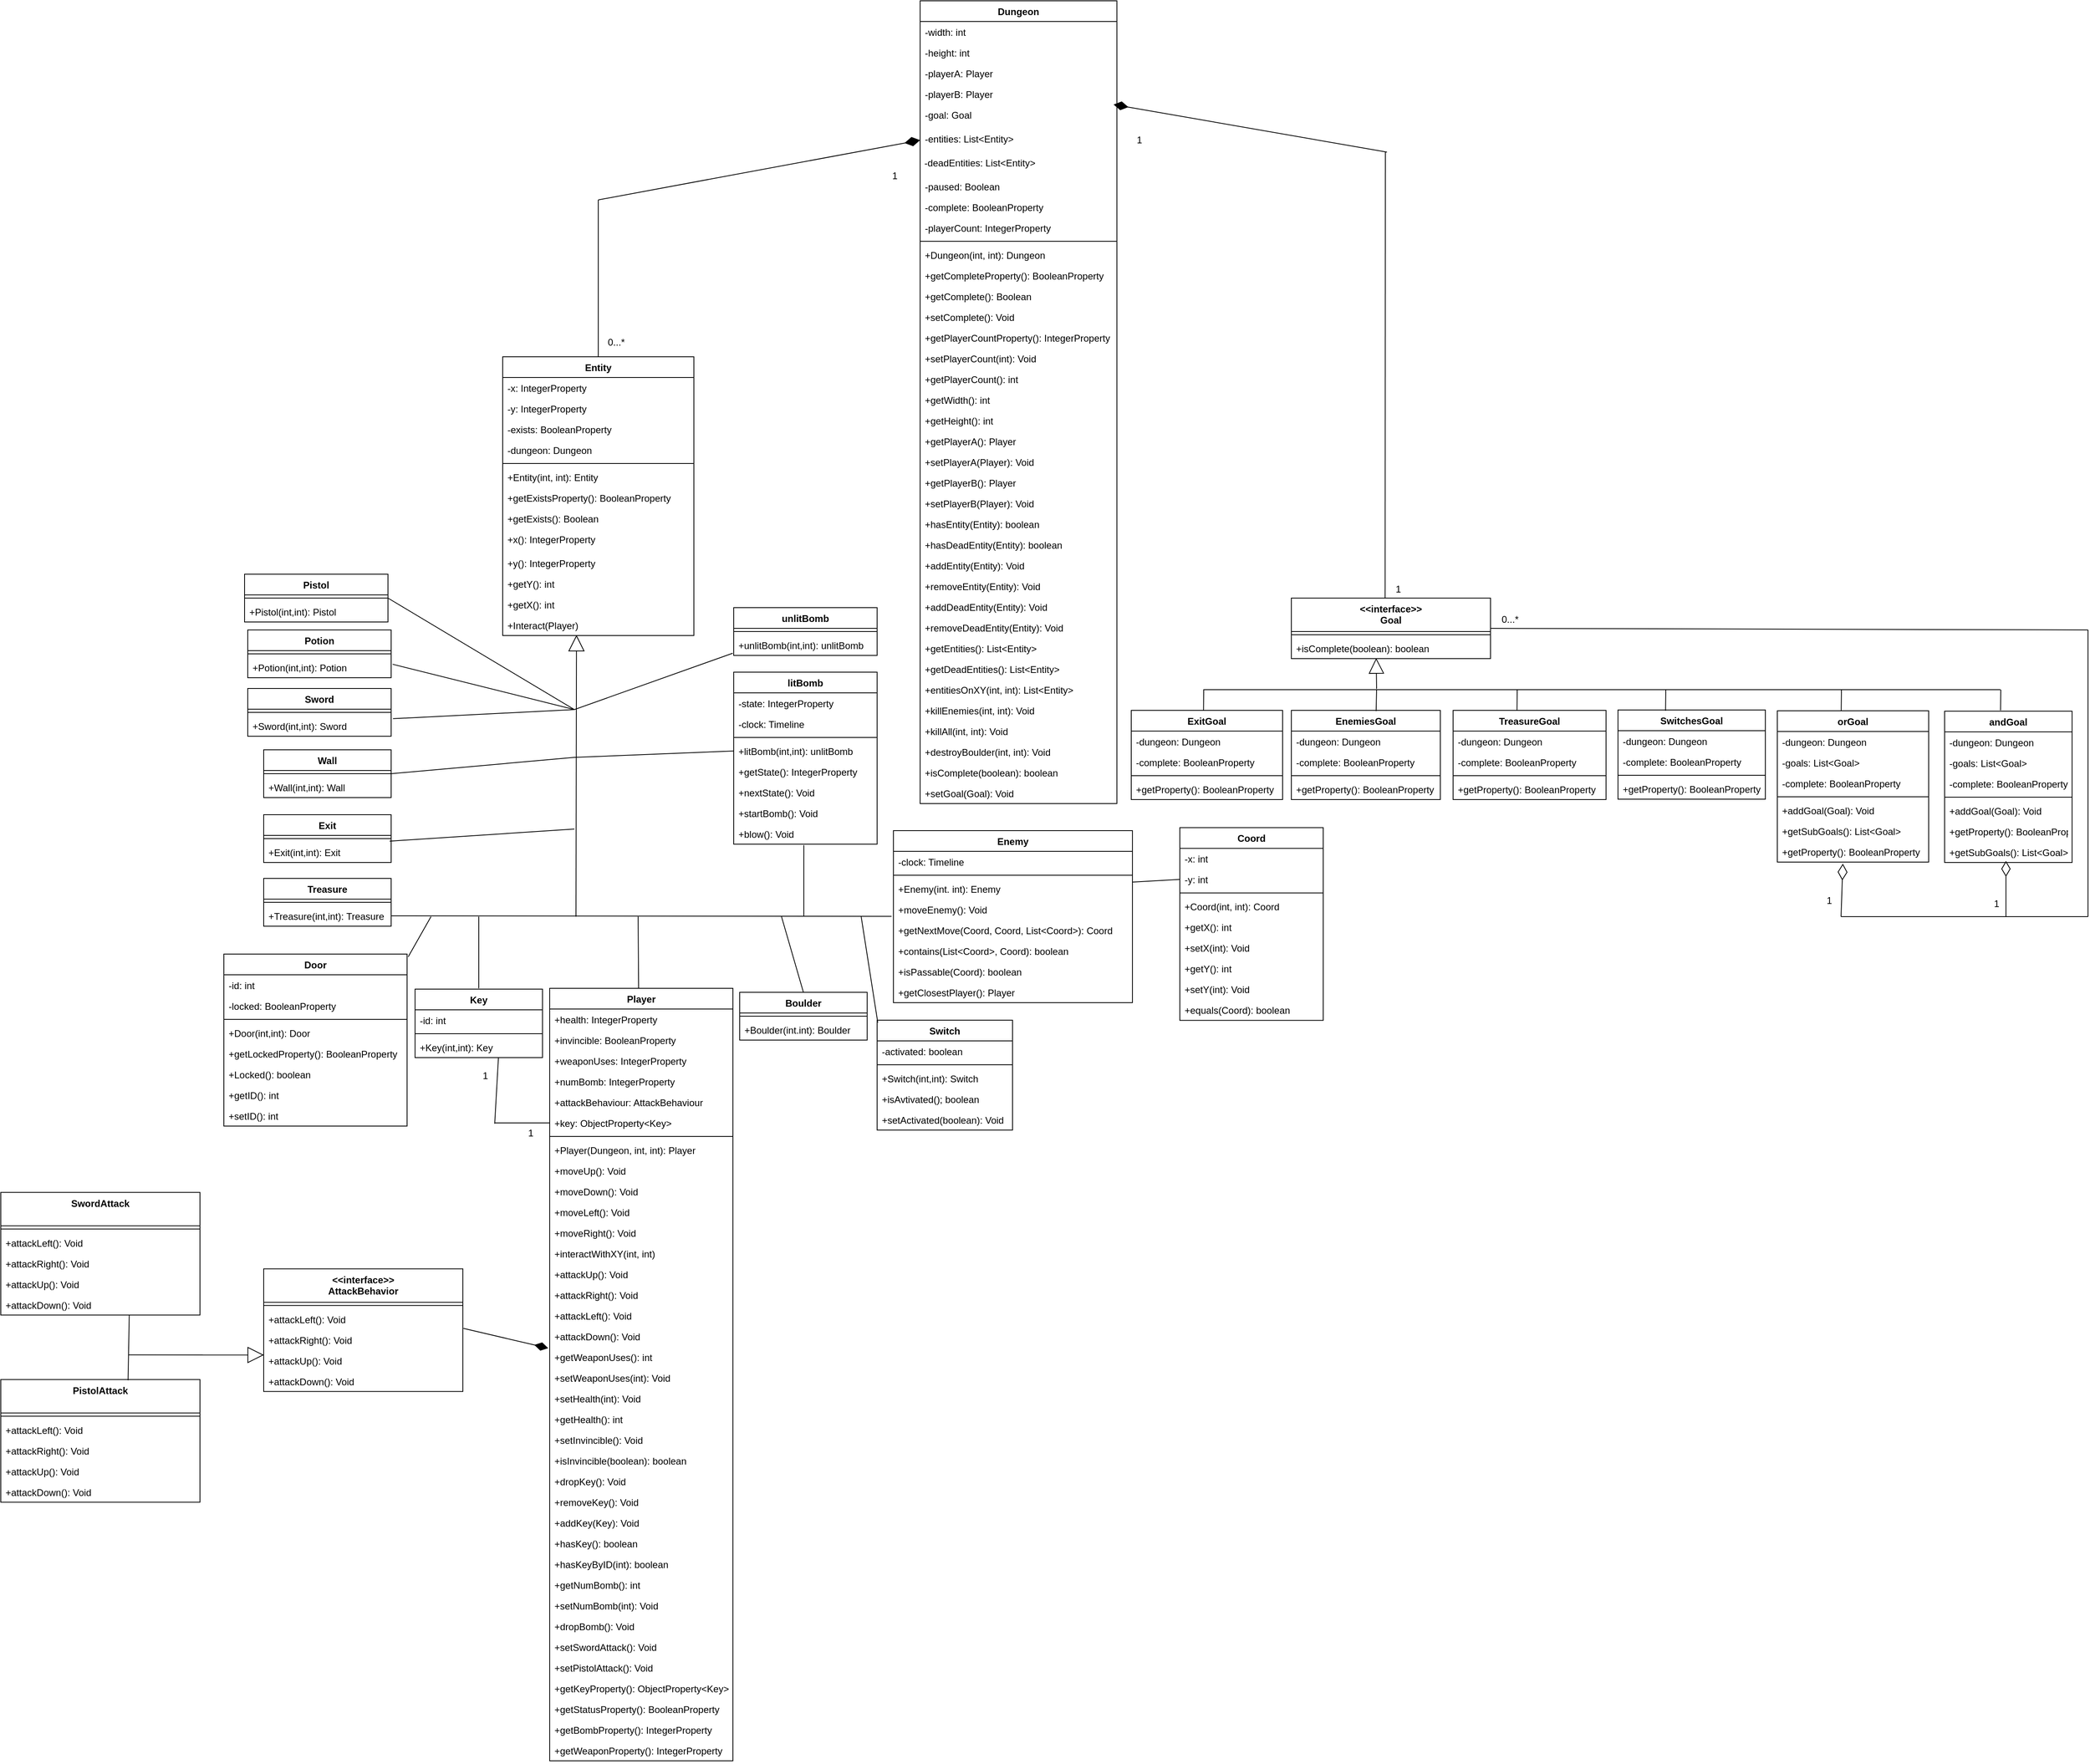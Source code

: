 <mxfile version="11.1.1" type="device"><diagram id="8jt3NlRuXbuIuEVHMwRP" name="Page-1"><mxGraphModel dx="5220" dy="2980" grid="1" gridSize="10" guides="1" tooltips="1" connect="1" arrows="1" fold="1" page="1" pageScale="1" pageWidth="827" pageHeight="1169" math="0" shadow="0"><root><mxCell id="0"/><mxCell id="1" parent="0"/><mxCell id="XhiWl4AcLggf4HiuaFST-2" value="Dungeon" style="swimlane;fontStyle=1;align=center;verticalAlign=top;childLayout=stackLayout;horizontal=1;startSize=26;horizontalStack=0;resizeParent=1;resizeParentMax=0;resizeLast=0;collapsible=1;marginBottom=0;" parent="1" vertex="1"><mxGeometry x="254" y="-80" width="247" height="1008" as="geometry"/></mxCell><mxCell id="XhiWl4AcLggf4HiuaFST-3" value="-width: int" style="text;strokeColor=none;fillColor=none;align=left;verticalAlign=top;spacingLeft=4;spacingRight=4;overflow=hidden;rotatable=0;points=[[0,0.5],[1,0.5]];portConstraint=eastwest;" parent="XhiWl4AcLggf4HiuaFST-2" vertex="1"><mxGeometry y="26" width="247" height="26" as="geometry"/></mxCell><mxCell id="XhiWl4AcLggf4HiuaFST-35" value="-height: int" style="text;strokeColor=none;fillColor=none;align=left;verticalAlign=top;spacingLeft=4;spacingRight=4;overflow=hidden;rotatable=0;points=[[0,0.5],[1,0.5]];portConstraint=eastwest;" parent="XhiWl4AcLggf4HiuaFST-2" vertex="1"><mxGeometry y="52" width="247" height="26" as="geometry"/></mxCell><mxCell id="XhiWl4AcLggf4HiuaFST-39" value="-playerA: Player" style="text;strokeColor=none;fillColor=none;align=left;verticalAlign=top;spacingLeft=4;spacingRight=4;overflow=hidden;rotatable=0;points=[[0,0.5],[1,0.5]];portConstraint=eastwest;" parent="XhiWl4AcLggf4HiuaFST-2" vertex="1"><mxGeometry y="78" width="247" height="26" as="geometry"/></mxCell><mxCell id="nUmLle4Tj4fZSIEtc5Ix-30" value="-playerB: Player" style="text;strokeColor=none;fillColor=none;align=left;verticalAlign=top;spacingLeft=4;spacingRight=4;overflow=hidden;rotatable=0;points=[[0,0.5],[1,0.5]];portConstraint=eastwest;" parent="XhiWl4AcLggf4HiuaFST-2" vertex="1"><mxGeometry y="104" width="247" height="26" as="geometry"/></mxCell><mxCell id="XhiWl4AcLggf4HiuaFST-80" value="-goal: Goal" style="text;strokeColor=none;fillColor=none;align=left;verticalAlign=top;spacingLeft=4;spacingRight=4;overflow=hidden;rotatable=0;points=[[0,0.5],[1,0.5]];portConstraint=eastwest;" parent="XhiWl4AcLggf4HiuaFST-2" vertex="1"><mxGeometry y="130" width="247" height="30" as="geometry"/></mxCell><mxCell id="XhiWl4AcLggf4HiuaFST-38" value="-entities: List&lt;Entity&gt;" style="text;strokeColor=none;fillColor=none;align=left;verticalAlign=top;spacingLeft=4;spacingRight=4;overflow=hidden;rotatable=0;points=[[0,0.5],[1,0.5]];portConstraint=eastwest;" parent="XhiWl4AcLggf4HiuaFST-2" vertex="1"><mxGeometry y="160" width="247" height="30" as="geometry"/></mxCell><mxCell id="kR9diyXdkntdx4q83aJt-1" value="&amp;nbsp;-deadEntities: List&amp;lt;Entity&amp;gt;" style="text;html=1;" parent="XhiWl4AcLggf4HiuaFST-2" vertex="1"><mxGeometry y="190" width="247" height="30" as="geometry"/></mxCell><mxCell id="nUmLle4Tj4fZSIEtc5Ix-31" value="-paused: Boolean" style="text;strokeColor=none;fillColor=none;align=left;verticalAlign=top;spacingLeft=4;spacingRight=4;overflow=hidden;rotatable=0;points=[[0,0.5],[1,0.5]];portConstraint=eastwest;" parent="XhiWl4AcLggf4HiuaFST-2" vertex="1"><mxGeometry y="220" width="247" height="26" as="geometry"/></mxCell><mxCell id="nUmLle4Tj4fZSIEtc5Ix-33" value="-complete: BooleanProperty" style="text;strokeColor=none;fillColor=none;align=left;verticalAlign=top;spacingLeft=4;spacingRight=4;overflow=hidden;rotatable=0;points=[[0,0.5],[1,0.5]];portConstraint=eastwest;" parent="XhiWl4AcLggf4HiuaFST-2" vertex="1"><mxGeometry y="246" width="247" height="26" as="geometry"/></mxCell><mxCell id="nUmLle4Tj4fZSIEtc5Ix-32" value="-playerCount: IntegerProperty" style="text;strokeColor=none;fillColor=none;align=left;verticalAlign=top;spacingLeft=4;spacingRight=4;overflow=hidden;rotatable=0;points=[[0,0.5],[1,0.5]];portConstraint=eastwest;" parent="XhiWl4AcLggf4HiuaFST-2" vertex="1"><mxGeometry y="272" width="247" height="26" as="geometry"/></mxCell><mxCell id="XhiWl4AcLggf4HiuaFST-4" value="" style="line;strokeWidth=1;fillColor=none;align=left;verticalAlign=middle;spacingTop=-1;spacingLeft=3;spacingRight=3;rotatable=0;labelPosition=right;points=[];portConstraint=eastwest;" parent="XhiWl4AcLggf4HiuaFST-2" vertex="1"><mxGeometry y="298" width="247" height="8" as="geometry"/></mxCell><mxCell id="XhiWl4AcLggf4HiuaFST-62" value="+Dungeon(int, int): Dungeon" style="text;strokeColor=none;fillColor=none;align=left;verticalAlign=top;spacingLeft=4;spacingRight=4;overflow=hidden;rotatable=0;points=[[0,0.5],[1,0.5]];portConstraint=eastwest;" parent="XhiWl4AcLggf4HiuaFST-2" vertex="1"><mxGeometry y="306" width="247" height="26" as="geometry"/></mxCell><mxCell id="nUmLle4Tj4fZSIEtc5Ix-38" value="+getCompleteProperty(): BooleanProperty" style="text;strokeColor=none;fillColor=none;align=left;verticalAlign=top;spacingLeft=4;spacingRight=4;overflow=hidden;rotatable=0;points=[[0,0.5],[1,0.5]];portConstraint=eastwest;" parent="XhiWl4AcLggf4HiuaFST-2" vertex="1"><mxGeometry y="332" width="247" height="26" as="geometry"/></mxCell><mxCell id="nUmLle4Tj4fZSIEtc5Ix-37" value="+getComplete(): Boolean" style="text;strokeColor=none;fillColor=none;align=left;verticalAlign=top;spacingLeft=4;spacingRight=4;overflow=hidden;rotatable=0;points=[[0,0.5],[1,0.5]];portConstraint=eastwest;" parent="XhiWl4AcLggf4HiuaFST-2" vertex="1"><mxGeometry y="358" width="247" height="26" as="geometry"/></mxCell><mxCell id="nUmLle4Tj4fZSIEtc5Ix-36" value="+setComplete(): Void" style="text;strokeColor=none;fillColor=none;align=left;verticalAlign=top;spacingLeft=4;spacingRight=4;overflow=hidden;rotatable=0;points=[[0,0.5],[1,0.5]];portConstraint=eastwest;" parent="XhiWl4AcLggf4HiuaFST-2" vertex="1"><mxGeometry y="384" width="247" height="26" as="geometry"/></mxCell><mxCell id="nUmLle4Tj4fZSIEtc5Ix-39" value="+getPlayerCountProperty(): IntegerProperty" style="text;strokeColor=none;fillColor=none;align=left;verticalAlign=top;spacingLeft=4;spacingRight=4;overflow=hidden;rotatable=0;points=[[0,0.5],[1,0.5]];portConstraint=eastwest;" parent="XhiWl4AcLggf4HiuaFST-2" vertex="1"><mxGeometry y="410" width="247" height="26" as="geometry"/></mxCell><mxCell id="nUmLle4Tj4fZSIEtc5Ix-41" value="+setPlayerCount(int): Void" style="text;strokeColor=none;fillColor=none;align=left;verticalAlign=top;spacingLeft=4;spacingRight=4;overflow=hidden;rotatable=0;points=[[0,0.5],[1,0.5]];portConstraint=eastwest;" parent="XhiWl4AcLggf4HiuaFST-2" vertex="1"><mxGeometry y="436" width="247" height="26" as="geometry"/></mxCell><mxCell id="nUmLle4Tj4fZSIEtc5Ix-40" value="+getPlayerCount(): int" style="text;strokeColor=none;fillColor=none;align=left;verticalAlign=top;spacingLeft=4;spacingRight=4;overflow=hidden;rotatable=0;points=[[0,0.5],[1,0.5]];portConstraint=eastwest;" parent="XhiWl4AcLggf4HiuaFST-2" vertex="1"><mxGeometry y="462" width="247" height="26" as="geometry"/></mxCell><mxCell id="XhiWl4AcLggf4HiuaFST-40" value="+getWidth(): int" style="text;strokeColor=none;fillColor=none;align=left;verticalAlign=top;spacingLeft=4;spacingRight=4;overflow=hidden;rotatable=0;points=[[0,0.5],[1,0.5]];portConstraint=eastwest;" parent="XhiWl4AcLggf4HiuaFST-2" vertex="1"><mxGeometry y="488" width="247" height="26" as="geometry"/></mxCell><mxCell id="XhiWl4AcLggf4HiuaFST-41" value="+getHeight(): int" style="text;strokeColor=none;fillColor=none;align=left;verticalAlign=top;spacingLeft=4;spacingRight=4;overflow=hidden;rotatable=0;points=[[0,0.5],[1,0.5]];portConstraint=eastwest;" parent="XhiWl4AcLggf4HiuaFST-2" vertex="1"><mxGeometry y="514" width="247" height="26" as="geometry"/></mxCell><mxCell id="XhiWl4AcLggf4HiuaFST-5" value="+getPlayerA(): Player" style="text;strokeColor=none;fillColor=none;align=left;verticalAlign=top;spacingLeft=4;spacingRight=4;overflow=hidden;rotatable=0;points=[[0,0.5],[1,0.5]];portConstraint=eastwest;" parent="XhiWl4AcLggf4HiuaFST-2" vertex="1"><mxGeometry y="540" width="247" height="26" as="geometry"/></mxCell><mxCell id="XhiWl4AcLggf4HiuaFST-43" value="+setPlayerA(Player): Void" style="text;strokeColor=none;fillColor=none;align=left;verticalAlign=top;spacingLeft=4;spacingRight=4;overflow=hidden;rotatable=0;points=[[0,0.5],[1,0.5]];portConstraint=eastwest;" parent="XhiWl4AcLggf4HiuaFST-2" vertex="1"><mxGeometry y="566" width="247" height="26" as="geometry"/></mxCell><mxCell id="nUmLle4Tj4fZSIEtc5Ix-34" value="+getPlayerB(): Player" style="text;strokeColor=none;fillColor=none;align=left;verticalAlign=top;spacingLeft=4;spacingRight=4;overflow=hidden;rotatable=0;points=[[0,0.5],[1,0.5]];portConstraint=eastwest;" parent="XhiWl4AcLggf4HiuaFST-2" vertex="1"><mxGeometry y="592" width="247" height="26" as="geometry"/></mxCell><mxCell id="nUmLle4Tj4fZSIEtc5Ix-35" value="+setPlayerB(Player): Void" style="text;strokeColor=none;fillColor=none;align=left;verticalAlign=top;spacingLeft=4;spacingRight=4;overflow=hidden;rotatable=0;points=[[0,0.5],[1,0.5]];portConstraint=eastwest;" parent="XhiWl4AcLggf4HiuaFST-2" vertex="1"><mxGeometry y="618" width="247" height="26" as="geometry"/></mxCell><mxCell id="kR9diyXdkntdx4q83aJt-2" value="+hasEntity(Entity): boolean" style="text;strokeColor=none;fillColor=none;align=left;verticalAlign=top;spacingLeft=4;spacingRight=4;overflow=hidden;rotatable=0;points=[[0,0.5],[1,0.5]];portConstraint=eastwest;" parent="XhiWl4AcLggf4HiuaFST-2" vertex="1"><mxGeometry y="644" width="247" height="26" as="geometry"/></mxCell><mxCell id="kR9diyXdkntdx4q83aJt-3" value="+hasDeadEntity(Entity): boolean" style="text;strokeColor=none;fillColor=none;align=left;verticalAlign=top;spacingLeft=4;spacingRight=4;overflow=hidden;rotatable=0;points=[[0,0.5],[1,0.5]];portConstraint=eastwest;" parent="XhiWl4AcLggf4HiuaFST-2" vertex="1"><mxGeometry y="670" width="247" height="26" as="geometry"/></mxCell><mxCell id="XhiWl4AcLggf4HiuaFST-44" value="+addEntity(Entity): Void" style="text;strokeColor=none;fillColor=none;align=left;verticalAlign=top;spacingLeft=4;spacingRight=4;overflow=hidden;rotatable=0;points=[[0,0.5],[1,0.5]];portConstraint=eastwest;" parent="XhiWl4AcLggf4HiuaFST-2" vertex="1"><mxGeometry y="696" width="247" height="26" as="geometry"/></mxCell><mxCell id="XhiWl4AcLggf4HiuaFST-42" value="+removeEntity(Entity): Void" style="text;strokeColor=none;fillColor=none;align=left;verticalAlign=top;spacingLeft=4;spacingRight=4;overflow=hidden;rotatable=0;points=[[0,0.5],[1,0.5]];portConstraint=eastwest;" parent="XhiWl4AcLggf4HiuaFST-2" vertex="1"><mxGeometry y="722" width="247" height="26" as="geometry"/></mxCell><mxCell id="kR9diyXdkntdx4q83aJt-4" value="+addDeadEntity(Entity): Void" style="text;strokeColor=none;fillColor=none;align=left;verticalAlign=top;spacingLeft=4;spacingRight=4;overflow=hidden;rotatable=0;points=[[0,0.5],[1,0.5]];portConstraint=eastwest;" parent="XhiWl4AcLggf4HiuaFST-2" vertex="1"><mxGeometry y="748" width="247" height="26" as="geometry"/></mxCell><mxCell id="kR9diyXdkntdx4q83aJt-5" value="+removeDeadEntity(Entity): Void" style="text;strokeColor=none;fillColor=none;align=left;verticalAlign=top;spacingLeft=4;spacingRight=4;overflow=hidden;rotatable=0;points=[[0,0.5],[1,0.5]];portConstraint=eastwest;" parent="XhiWl4AcLggf4HiuaFST-2" vertex="1"><mxGeometry y="774" width="247" height="26" as="geometry"/></mxCell><mxCell id="kR9diyXdkntdx4q83aJt-6" value="+getEntities(): List&lt;Entity&gt;" style="text;strokeColor=none;fillColor=none;align=left;verticalAlign=top;spacingLeft=4;spacingRight=4;overflow=hidden;rotatable=0;points=[[0,0.5],[1,0.5]];portConstraint=eastwest;" parent="XhiWl4AcLggf4HiuaFST-2" vertex="1"><mxGeometry y="800" width="247" height="26" as="geometry"/></mxCell><mxCell id="kR9diyXdkntdx4q83aJt-7" value="+getDeadEntities(): List&lt;Entity&gt;" style="text;strokeColor=none;fillColor=none;align=left;verticalAlign=top;spacingLeft=4;spacingRight=4;overflow=hidden;rotatable=0;points=[[0,0.5],[1,0.5]];portConstraint=eastwest;" parent="XhiWl4AcLggf4HiuaFST-2" vertex="1"><mxGeometry y="826" width="247" height="26" as="geometry"/></mxCell><mxCell id="XhiWl4AcLggf4HiuaFST-136" value="+entitiesOnXY(int, int): List&lt;Entity&gt;" style="text;strokeColor=none;fillColor=none;align=left;verticalAlign=top;spacingLeft=4;spacingRight=4;overflow=hidden;rotatable=0;points=[[0,0.5],[1,0.5]];portConstraint=eastwest;" parent="XhiWl4AcLggf4HiuaFST-2" vertex="1"><mxGeometry y="852" width="247" height="26" as="geometry"/></mxCell><mxCell id="kR9diyXdkntdx4q83aJt-8" value="+killEnemies(int, int): Void" style="text;strokeColor=none;fillColor=none;align=left;verticalAlign=top;spacingLeft=4;spacingRight=4;overflow=hidden;rotatable=0;points=[[0,0.5],[1,0.5]];portConstraint=eastwest;" parent="XhiWl4AcLggf4HiuaFST-2" vertex="1"><mxGeometry y="878" width="247" height="26" as="geometry"/></mxCell><mxCell id="kR9diyXdkntdx4q83aJt-9" value="+killAll(int, int): Void" style="text;strokeColor=none;fillColor=none;align=left;verticalAlign=top;spacingLeft=4;spacingRight=4;overflow=hidden;rotatable=0;points=[[0,0.5],[1,0.5]];portConstraint=eastwest;" parent="XhiWl4AcLggf4HiuaFST-2" vertex="1"><mxGeometry y="904" width="247" height="26" as="geometry"/></mxCell><mxCell id="kR9diyXdkntdx4q83aJt-10" value="+destroyBoulder(int, int): Void" style="text;strokeColor=none;fillColor=none;align=left;verticalAlign=top;spacingLeft=4;spacingRight=4;overflow=hidden;rotatable=0;points=[[0,0.5],[1,0.5]];portConstraint=eastwest;" parent="XhiWl4AcLggf4HiuaFST-2" vertex="1"><mxGeometry y="930" width="247" height="26" as="geometry"/></mxCell><mxCell id="kR9diyXdkntdx4q83aJt-11" value="+isComplete(boolean): boolean" style="text;strokeColor=none;fillColor=none;align=left;verticalAlign=top;spacingLeft=4;spacingRight=4;overflow=hidden;rotatable=0;points=[[0,0.5],[1,0.5]];portConstraint=eastwest;" parent="XhiWl4AcLggf4HiuaFST-2" vertex="1"><mxGeometry y="956" width="247" height="26" as="geometry"/></mxCell><mxCell id="kR9diyXdkntdx4q83aJt-12" value="+setGoal(Goal): Void" style="text;strokeColor=none;fillColor=none;align=left;verticalAlign=top;spacingLeft=4;spacingRight=4;overflow=hidden;rotatable=0;points=[[0,0.5],[1,0.5]];portConstraint=eastwest;" parent="XhiWl4AcLggf4HiuaFST-2" vertex="1"><mxGeometry y="982" width="247" height="26" as="geometry"/></mxCell><mxCell id="XhiWl4AcLggf4HiuaFST-10" value="Entity" style="swimlane;fontStyle=1;align=center;verticalAlign=top;childLayout=stackLayout;horizontal=1;startSize=26;horizontalStack=0;resizeParent=1;resizeParentMax=0;resizeLast=0;collapsible=1;marginBottom=0;" parent="1" vertex="1"><mxGeometry x="-270" y="367" width="240" height="350" as="geometry"/></mxCell><mxCell id="XhiWl4AcLggf4HiuaFST-11" value="-x: IntegerProperty" style="text;strokeColor=none;fillColor=none;align=left;verticalAlign=top;spacingLeft=4;spacingRight=4;overflow=hidden;rotatable=0;points=[[0,0.5],[1,0.5]];portConstraint=eastwest;" parent="XhiWl4AcLggf4HiuaFST-10" vertex="1"><mxGeometry y="26" width="240" height="26" as="geometry"/></mxCell><mxCell id="XhiWl4AcLggf4HiuaFST-46" value="-y: IntegerProperty" style="text;strokeColor=none;fillColor=none;align=left;verticalAlign=top;spacingLeft=4;spacingRight=4;overflow=hidden;rotatable=0;points=[[0,0.5],[1,0.5]];portConstraint=eastwest;" parent="XhiWl4AcLggf4HiuaFST-10" vertex="1"><mxGeometry y="52" width="240" height="26" as="geometry"/></mxCell><mxCell id="kR9diyXdkntdx4q83aJt-13" value="-exists: BooleanProperty" style="text;strokeColor=none;fillColor=none;align=left;verticalAlign=top;spacingLeft=4;spacingRight=4;overflow=hidden;rotatable=0;points=[[0,0.5],[1,0.5]];portConstraint=eastwest;" parent="XhiWl4AcLggf4HiuaFST-10" vertex="1"><mxGeometry y="78" width="240" height="26" as="geometry"/></mxCell><mxCell id="XhiWl4AcLggf4HiuaFST-151" value="-dungeon: Dungeon" style="text;strokeColor=none;fillColor=none;align=left;verticalAlign=top;spacingLeft=4;spacingRight=4;overflow=hidden;rotatable=0;points=[[0,0.5],[1,0.5]];portConstraint=eastwest;" parent="XhiWl4AcLggf4HiuaFST-10" vertex="1"><mxGeometry y="104" width="240" height="26" as="geometry"/></mxCell><mxCell id="XhiWl4AcLggf4HiuaFST-12" value="" style="line;strokeWidth=1;fillColor=none;align=left;verticalAlign=middle;spacingTop=-1;spacingLeft=3;spacingRight=3;rotatable=0;labelPosition=right;points=[];portConstraint=eastwest;" parent="XhiWl4AcLggf4HiuaFST-10" vertex="1"><mxGeometry y="130" width="240" height="8" as="geometry"/></mxCell><mxCell id="XhiWl4AcLggf4HiuaFST-13" value="+Entity(int, int): Entity" style="text;strokeColor=none;fillColor=none;align=left;verticalAlign=top;spacingLeft=4;spacingRight=4;overflow=hidden;rotatable=0;points=[[0,0.5],[1,0.5]];portConstraint=eastwest;" parent="XhiWl4AcLggf4HiuaFST-10" vertex="1"><mxGeometry y="138" width="240" height="26" as="geometry"/></mxCell><mxCell id="kR9diyXdkntdx4q83aJt-14" value="+getExistsProperty(): BooleanProperty" style="text;strokeColor=none;fillColor=none;align=left;verticalAlign=top;spacingLeft=4;spacingRight=4;overflow=hidden;rotatable=0;points=[[0,0.5],[1,0.5]];portConstraint=eastwest;" parent="XhiWl4AcLggf4HiuaFST-10" vertex="1"><mxGeometry y="164" width="240" height="26" as="geometry"/></mxCell><mxCell id="kR9diyXdkntdx4q83aJt-15" value="+getExists(): Boolean" style="text;strokeColor=none;fillColor=none;align=left;verticalAlign=top;spacingLeft=4;spacingRight=4;overflow=hidden;rotatable=0;points=[[0,0.5],[1,0.5]];portConstraint=eastwest;" parent="XhiWl4AcLggf4HiuaFST-10" vertex="1"><mxGeometry y="190" width="240" height="26" as="geometry"/></mxCell><mxCell id="XhiWl4AcLggf4HiuaFST-55" value="+x(): IntegerProperty" style="text;strokeColor=none;fillColor=none;align=left;verticalAlign=top;spacingLeft=4;spacingRight=4;overflow=hidden;rotatable=0;points=[[0,0.5],[1,0.5]];portConstraint=eastwest;" parent="XhiWl4AcLggf4HiuaFST-10" vertex="1"><mxGeometry y="216" width="240" height="30" as="geometry"/></mxCell><mxCell id="XhiWl4AcLggf4HiuaFST-54" value="+y(): IntegerProperty" style="text;strokeColor=none;fillColor=none;align=left;verticalAlign=top;spacingLeft=4;spacingRight=4;overflow=hidden;rotatable=0;points=[[0,0.5],[1,0.5]];portConstraint=eastwest;" parent="XhiWl4AcLggf4HiuaFST-10" vertex="1"><mxGeometry y="246" width="240" height="26" as="geometry"/></mxCell><mxCell id="XhiWl4AcLggf4HiuaFST-47" value="+getY(): int" style="text;strokeColor=none;fillColor=none;align=left;verticalAlign=top;spacingLeft=4;spacingRight=4;overflow=hidden;rotatable=0;points=[[0,0.5],[1,0.5]];portConstraint=eastwest;" parent="XhiWl4AcLggf4HiuaFST-10" vertex="1"><mxGeometry y="272" width="240" height="26" as="geometry"/></mxCell><mxCell id="XhiWl4AcLggf4HiuaFST-57" value="+getX(): int" style="text;strokeColor=none;fillColor=none;align=left;verticalAlign=top;spacingLeft=4;spacingRight=4;overflow=hidden;rotatable=0;points=[[0,0.5],[1,0.5]];portConstraint=eastwest;" parent="XhiWl4AcLggf4HiuaFST-10" vertex="1"><mxGeometry y="298" width="240" height="26" as="geometry"/></mxCell><mxCell id="XhiWl4AcLggf4HiuaFST-143" value="+Interact(Player)" style="text;strokeColor=none;fillColor=none;align=left;verticalAlign=top;spacingLeft=4;spacingRight=4;overflow=hidden;rotatable=0;points=[[0,0.5],[1,0.5]];portConstraint=eastwest;" parent="XhiWl4AcLggf4HiuaFST-10" vertex="1"><mxGeometry y="324" width="240" height="26" as="geometry"/></mxCell><mxCell id="XhiWl4AcLggf4HiuaFST-14" value="Player" style="swimlane;fontStyle=1;align=center;verticalAlign=top;childLayout=stackLayout;horizontal=1;startSize=26;horizontalStack=0;resizeParent=1;resizeParentMax=0;resizeLast=0;collapsible=1;marginBottom=0;" parent="1" vertex="1"><mxGeometry x="-211" y="1160" width="230" height="970" as="geometry"/></mxCell><mxCell id="XhiWl4AcLggf4HiuaFST-177" value="+health: IntegerProperty" style="text;strokeColor=none;fillColor=none;align=left;verticalAlign=top;spacingLeft=4;spacingRight=4;overflow=hidden;rotatable=0;points=[[0,0.5],[1,0.5]];portConstraint=eastwest;" parent="XhiWl4AcLggf4HiuaFST-14" vertex="1"><mxGeometry y="26" width="230" height="26" as="geometry"/></mxCell><mxCell id="XhiWl4AcLggf4HiuaFST-182" value="+invincible: BooleanProperty" style="text;strokeColor=none;fillColor=none;align=left;verticalAlign=top;spacingLeft=4;spacingRight=4;overflow=hidden;rotatable=0;points=[[0,0.5],[1,0.5]];portConstraint=eastwest;" parent="XhiWl4AcLggf4HiuaFST-14" vertex="1"><mxGeometry y="52" width="230" height="26" as="geometry"/></mxCell><mxCell id="XhiWl4AcLggf4HiuaFST-211" value="+weaponUses: IntegerProperty" style="text;strokeColor=none;fillColor=none;align=left;verticalAlign=top;spacingLeft=4;spacingRight=4;overflow=hidden;rotatable=0;points=[[0,0.5],[1,0.5]];portConstraint=eastwest;" parent="XhiWl4AcLggf4HiuaFST-14" vertex="1"><mxGeometry y="78" width="230" height="26" as="geometry"/></mxCell><mxCell id="kR9diyXdkntdx4q83aJt-20" value="+numBomb: IntegerProperty" style="text;strokeColor=none;fillColor=none;align=left;verticalAlign=top;spacingLeft=4;spacingRight=4;overflow=hidden;rotatable=0;points=[[0,0.5],[1,0.5]];portConstraint=eastwest;" parent="XhiWl4AcLggf4HiuaFST-14" vertex="1"><mxGeometry y="104" width="230" height="26" as="geometry"/></mxCell><mxCell id="nUmLle4Tj4fZSIEtc5Ix-22" value="+attackBehaviour: AttackBehaviour" style="text;strokeColor=none;fillColor=none;align=left;verticalAlign=top;spacingLeft=4;spacingRight=4;overflow=hidden;rotatable=0;points=[[0,0.5],[1,0.5]];portConstraint=eastwest;" parent="XhiWl4AcLggf4HiuaFST-14" vertex="1"><mxGeometry y="130" width="230" height="26" as="geometry"/></mxCell><mxCell id="kR9diyXdkntdx4q83aJt-21" value="+key: ObjectProperty&lt;Key&gt;" style="text;strokeColor=none;fillColor=none;align=left;verticalAlign=top;spacingLeft=4;spacingRight=4;overflow=hidden;rotatable=0;points=[[0,0.5],[1,0.5]];portConstraint=eastwest;" parent="XhiWl4AcLggf4HiuaFST-14" vertex="1"><mxGeometry y="156" width="230" height="26" as="geometry"/></mxCell><mxCell id="XhiWl4AcLggf4HiuaFST-16" value="" style="line;strokeWidth=1;fillColor=none;align=left;verticalAlign=middle;spacingTop=-1;spacingLeft=3;spacingRight=3;rotatable=0;labelPosition=right;points=[];portConstraint=eastwest;" parent="XhiWl4AcLggf4HiuaFST-14" vertex="1"><mxGeometry y="182" width="230" height="8" as="geometry"/></mxCell><mxCell id="XhiWl4AcLggf4HiuaFST-17" value="+Player(Dungeon, int, int): Player" style="text;strokeColor=none;fillColor=none;align=left;verticalAlign=top;spacingLeft=4;spacingRight=4;overflow=hidden;rotatable=0;points=[[0,0.5],[1,0.5]];portConstraint=eastwest;" parent="XhiWl4AcLggf4HiuaFST-14" vertex="1"><mxGeometry y="190" width="230" height="26" as="geometry"/></mxCell><mxCell id="XhiWl4AcLggf4HiuaFST-59" value="+moveUp(): Void" style="text;strokeColor=none;fillColor=none;align=left;verticalAlign=top;spacingLeft=4;spacingRight=4;overflow=hidden;rotatable=0;points=[[0,0.5],[1,0.5]];portConstraint=eastwest;" parent="XhiWl4AcLggf4HiuaFST-14" vertex="1"><mxGeometry y="216" width="230" height="26" as="geometry"/></mxCell><mxCell id="XhiWl4AcLggf4HiuaFST-58" value="+moveDown(): Void" style="text;strokeColor=none;fillColor=none;align=left;verticalAlign=top;spacingLeft=4;spacingRight=4;overflow=hidden;rotatable=0;points=[[0,0.5],[1,0.5]];portConstraint=eastwest;" parent="XhiWl4AcLggf4HiuaFST-14" vertex="1"><mxGeometry y="242" width="230" height="26" as="geometry"/></mxCell><mxCell id="XhiWl4AcLggf4HiuaFST-61" value="+moveLeft(): Void" style="text;strokeColor=none;fillColor=none;align=left;verticalAlign=top;spacingLeft=4;spacingRight=4;overflow=hidden;rotatable=0;points=[[0,0.5],[1,0.5]];portConstraint=eastwest;" parent="XhiWl4AcLggf4HiuaFST-14" vertex="1"><mxGeometry y="268" width="230" height="26" as="geometry"/></mxCell><mxCell id="XhiWl4AcLggf4HiuaFST-60" value="+moveRight(): Void" style="text;strokeColor=none;fillColor=none;align=left;verticalAlign=top;spacingLeft=4;spacingRight=4;overflow=hidden;rotatable=0;points=[[0,0.5],[1,0.5]];portConstraint=eastwest;" parent="XhiWl4AcLggf4HiuaFST-14" vertex="1"><mxGeometry y="294" width="230" height="26" as="geometry"/></mxCell><mxCell id="kR9diyXdkntdx4q83aJt-22" value="+interactWithXY(int, int)" style="text;strokeColor=none;fillColor=none;align=left;verticalAlign=top;spacingLeft=4;spacingRight=4;overflow=hidden;rotatable=0;points=[[0,0.5],[1,0.5]];portConstraint=eastwest;" parent="XhiWl4AcLggf4HiuaFST-14" vertex="1"><mxGeometry y="320" width="230" height="26" as="geometry"/></mxCell><mxCell id="XhiWl4AcLggf4HiuaFST-212" value="+attackUp(): Void" style="text;strokeColor=none;fillColor=none;align=left;verticalAlign=top;spacingLeft=4;spacingRight=4;overflow=hidden;rotatable=0;points=[[0,0.5],[1,0.5]];portConstraint=eastwest;" parent="XhiWl4AcLggf4HiuaFST-14" vertex="1"><mxGeometry y="346" width="230" height="26" as="geometry"/></mxCell><mxCell id="XhiWl4AcLggf4HiuaFST-215" value="+attackRight(): Void" style="text;strokeColor=none;fillColor=none;align=left;verticalAlign=top;spacingLeft=4;spacingRight=4;overflow=hidden;rotatable=0;points=[[0,0.5],[1,0.5]];portConstraint=eastwest;" parent="XhiWl4AcLggf4HiuaFST-14" vertex="1"><mxGeometry y="372" width="230" height="26" as="geometry"/></mxCell><mxCell id="XhiWl4AcLggf4HiuaFST-214" value="+attackLeft(): Void" style="text;strokeColor=none;fillColor=none;align=left;verticalAlign=top;spacingLeft=4;spacingRight=4;overflow=hidden;rotatable=0;points=[[0,0.5],[1,0.5]];portConstraint=eastwest;" parent="XhiWl4AcLggf4HiuaFST-14" vertex="1"><mxGeometry y="398" width="230" height="26" as="geometry"/></mxCell><mxCell id="XhiWl4AcLggf4HiuaFST-213" value="+attackDown(): Void" style="text;strokeColor=none;fillColor=none;align=left;verticalAlign=top;spacingLeft=4;spacingRight=4;overflow=hidden;rotatable=0;points=[[0,0.5],[1,0.5]];portConstraint=eastwest;" parent="XhiWl4AcLggf4HiuaFST-14" vertex="1"><mxGeometry y="424" width="230" height="26" as="geometry"/></mxCell><mxCell id="kR9diyXdkntdx4q83aJt-23" value="+getWeaponUses(): int" style="text;strokeColor=none;fillColor=none;align=left;verticalAlign=top;spacingLeft=4;spacingRight=4;overflow=hidden;rotatable=0;points=[[0,0.5],[1,0.5]];portConstraint=eastwest;" parent="XhiWl4AcLggf4HiuaFST-14" vertex="1"><mxGeometry y="450" width="230" height="26" as="geometry"/></mxCell><mxCell id="kR9diyXdkntdx4q83aJt-24" value="+setWeaponUses(int): Void" style="text;strokeColor=none;fillColor=none;align=left;verticalAlign=top;spacingLeft=4;spacingRight=4;overflow=hidden;rotatable=0;points=[[0,0.5],[1,0.5]];portConstraint=eastwest;" parent="XhiWl4AcLggf4HiuaFST-14" vertex="1"><mxGeometry y="476" width="230" height="26" as="geometry"/></mxCell><mxCell id="XhiWl4AcLggf4HiuaFST-183" value="+setHealth(int): Void" style="text;strokeColor=none;fillColor=none;align=left;verticalAlign=top;spacingLeft=4;spacingRight=4;overflow=hidden;rotatable=0;points=[[0,0.5],[1,0.5]];portConstraint=eastwest;" parent="XhiWl4AcLggf4HiuaFST-14" vertex="1"><mxGeometry y="502" width="230" height="26" as="geometry"/></mxCell><mxCell id="XhiWl4AcLggf4HiuaFST-184" value="+getHealth(): int" style="text;strokeColor=none;fillColor=none;align=left;verticalAlign=top;spacingLeft=4;spacingRight=4;overflow=hidden;rotatable=0;points=[[0,0.5],[1,0.5]];portConstraint=eastwest;" parent="XhiWl4AcLggf4HiuaFST-14" vertex="1"><mxGeometry y="528" width="230" height="26" as="geometry"/></mxCell><mxCell id="XhiWl4AcLggf4HiuaFST-185" value="+setInvincible(): Void" style="text;strokeColor=none;fillColor=none;align=left;verticalAlign=top;spacingLeft=4;spacingRight=4;overflow=hidden;rotatable=0;points=[[0,0.5],[1,0.5]];portConstraint=eastwest;" parent="XhiWl4AcLggf4HiuaFST-14" vertex="1"><mxGeometry y="554" width="230" height="26" as="geometry"/></mxCell><mxCell id="XhiWl4AcLggf4HiuaFST-186" value="+isInvincible(boolean): boolean" style="text;strokeColor=none;fillColor=none;align=left;verticalAlign=top;spacingLeft=4;spacingRight=4;overflow=hidden;rotatable=0;points=[[0,0.5],[1,0.5]];portConstraint=eastwest;" parent="XhiWl4AcLggf4HiuaFST-14" vertex="1"><mxGeometry y="580" width="230" height="26" as="geometry"/></mxCell><mxCell id="kR9diyXdkntdx4q83aJt-25" value="+dropKey(): Void" style="text;strokeColor=none;fillColor=none;align=left;verticalAlign=top;spacingLeft=4;spacingRight=4;overflow=hidden;rotatable=0;points=[[0,0.5],[1,0.5]];portConstraint=eastwest;" parent="XhiWl4AcLggf4HiuaFST-14" vertex="1"><mxGeometry y="606" width="230" height="26" as="geometry"/></mxCell><mxCell id="kR9diyXdkntdx4q83aJt-26" value="+removeKey(): Void" style="text;strokeColor=none;fillColor=none;align=left;verticalAlign=top;spacingLeft=4;spacingRight=4;overflow=hidden;rotatable=0;points=[[0,0.5],[1,0.5]];portConstraint=eastwest;" parent="XhiWl4AcLggf4HiuaFST-14" vertex="1"><mxGeometry y="632" width="230" height="26" as="geometry"/></mxCell><mxCell id="kR9diyXdkntdx4q83aJt-28" value="+addKey(Key): Void" style="text;strokeColor=none;fillColor=none;align=left;verticalAlign=top;spacingLeft=4;spacingRight=4;overflow=hidden;rotatable=0;points=[[0,0.5],[1,0.5]];portConstraint=eastwest;" parent="XhiWl4AcLggf4HiuaFST-14" vertex="1"><mxGeometry y="658" width="230" height="26" as="geometry"/></mxCell><mxCell id="kR9diyXdkntdx4q83aJt-27" value="+hasKey(): boolean" style="text;strokeColor=none;fillColor=none;align=left;verticalAlign=top;spacingLeft=4;spacingRight=4;overflow=hidden;rotatable=0;points=[[0,0.5],[1,0.5]];portConstraint=eastwest;" parent="XhiWl4AcLggf4HiuaFST-14" vertex="1"><mxGeometry y="684" width="230" height="26" as="geometry"/></mxCell><mxCell id="kR9diyXdkntdx4q83aJt-29" value="+hasKeyByID(int): boolean" style="text;strokeColor=none;fillColor=none;align=left;verticalAlign=top;spacingLeft=4;spacingRight=4;overflow=hidden;rotatable=0;points=[[0,0.5],[1,0.5]];portConstraint=eastwest;" parent="XhiWl4AcLggf4HiuaFST-14" vertex="1"><mxGeometry y="710" width="230" height="26" as="geometry"/></mxCell><mxCell id="kR9diyXdkntdx4q83aJt-30" value="+getNumBomb(): int" style="text;strokeColor=none;fillColor=none;align=left;verticalAlign=top;spacingLeft=4;spacingRight=4;overflow=hidden;rotatable=0;points=[[0,0.5],[1,0.5]];portConstraint=eastwest;" parent="XhiWl4AcLggf4HiuaFST-14" vertex="1"><mxGeometry y="736" width="230" height="26" as="geometry"/></mxCell><mxCell id="kR9diyXdkntdx4q83aJt-31" value="+setNumBomb(int): Void" style="text;strokeColor=none;fillColor=none;align=left;verticalAlign=top;spacingLeft=4;spacingRight=4;overflow=hidden;rotatable=0;points=[[0,0.5],[1,0.5]];portConstraint=eastwest;" parent="XhiWl4AcLggf4HiuaFST-14" vertex="1"><mxGeometry y="762" width="230" height="26" as="geometry"/></mxCell><mxCell id="kR9diyXdkntdx4q83aJt-32" value="+dropBomb(): Void" style="text;strokeColor=none;fillColor=none;align=left;verticalAlign=top;spacingLeft=4;spacingRight=4;overflow=hidden;rotatable=0;points=[[0,0.5],[1,0.5]];portConstraint=eastwest;" parent="XhiWl4AcLggf4HiuaFST-14" vertex="1"><mxGeometry y="788" width="230" height="26" as="geometry"/></mxCell><mxCell id="nUmLle4Tj4fZSIEtc5Ix-23" value="+setSwordAttack(): Void" style="text;strokeColor=none;fillColor=none;align=left;verticalAlign=top;spacingLeft=4;spacingRight=4;overflow=hidden;rotatable=0;points=[[0,0.5],[1,0.5]];portConstraint=eastwest;" parent="XhiWl4AcLggf4HiuaFST-14" vertex="1"><mxGeometry y="814" width="230" height="26" as="geometry"/></mxCell><mxCell id="nUmLle4Tj4fZSIEtc5Ix-24" value="+setPistolAttack(): Void" style="text;strokeColor=none;fillColor=none;align=left;verticalAlign=top;spacingLeft=4;spacingRight=4;overflow=hidden;rotatable=0;points=[[0,0.5],[1,0.5]];portConstraint=eastwest;" parent="XhiWl4AcLggf4HiuaFST-14" vertex="1"><mxGeometry y="840" width="230" height="26" as="geometry"/></mxCell><mxCell id="3g0QvW5cEYT4bSDqUwG7-1" value="+getKeyProperty(): ObjectProperty&lt;Key&gt;" style="text;strokeColor=none;fillColor=none;align=left;verticalAlign=top;spacingLeft=4;spacingRight=4;overflow=hidden;rotatable=0;points=[[0,0.5],[1,0.5]];portConstraint=eastwest;" vertex="1" parent="XhiWl4AcLggf4HiuaFST-14"><mxGeometry y="866" width="230" height="26" as="geometry"/></mxCell><mxCell id="3g0QvW5cEYT4bSDqUwG7-2" value="+getStatusProperty(): BooleanProperty" style="text;strokeColor=none;fillColor=none;align=left;verticalAlign=top;spacingLeft=4;spacingRight=4;overflow=hidden;rotatable=0;points=[[0,0.5],[1,0.5]];portConstraint=eastwest;" vertex="1" parent="XhiWl4AcLggf4HiuaFST-14"><mxGeometry y="892" width="230" height="26" as="geometry"/></mxCell><mxCell id="3g0QvW5cEYT4bSDqUwG7-3" value="+getBombProperty(): IntegerProperty" style="text;strokeColor=none;fillColor=none;align=left;verticalAlign=top;spacingLeft=4;spacingRight=4;overflow=hidden;rotatable=0;points=[[0,0.5],[1,0.5]];portConstraint=eastwest;" vertex="1" parent="XhiWl4AcLggf4HiuaFST-14"><mxGeometry y="918" width="230" height="26" as="geometry"/></mxCell><mxCell id="3g0QvW5cEYT4bSDqUwG7-4" value="+getWeaponProperty(): IntegerProperty" style="text;strokeColor=none;fillColor=none;align=left;verticalAlign=top;spacingLeft=4;spacingRight=4;overflow=hidden;rotatable=0;points=[[0,0.5],[1,0.5]];portConstraint=eastwest;" vertex="1" parent="XhiWl4AcLggf4HiuaFST-14"><mxGeometry y="944" width="230" height="26" as="geometry"/></mxCell><mxCell id="XhiWl4AcLggf4HiuaFST-18" value="Wall" style="swimlane;fontStyle=1;align=center;verticalAlign=top;childLayout=stackLayout;horizontal=1;startSize=26;horizontalStack=0;resizeParent=1;resizeParentMax=0;resizeLast=0;collapsible=1;marginBottom=0;" parent="1" vertex="1"><mxGeometry x="-570" y="860.5" width="160" height="60" as="geometry"/></mxCell><mxCell id="XhiWl4AcLggf4HiuaFST-20" value="" style="line;strokeWidth=1;fillColor=none;align=left;verticalAlign=middle;spacingTop=-1;spacingLeft=3;spacingRight=3;rotatable=0;labelPosition=right;points=[];portConstraint=eastwest;" parent="XhiWl4AcLggf4HiuaFST-18" vertex="1"><mxGeometry y="26" width="160" height="8" as="geometry"/></mxCell><mxCell id="XhiWl4AcLggf4HiuaFST-21" value="+Wall(int,int): Wall" style="text;strokeColor=none;fillColor=none;align=left;verticalAlign=top;spacingLeft=4;spacingRight=4;overflow=hidden;rotatable=0;points=[[0,0.5],[1,0.5]];portConstraint=eastwest;" parent="XhiWl4AcLggf4HiuaFST-18" vertex="1"><mxGeometry y="34" width="160" height="26" as="geometry"/></mxCell><mxCell id="XhiWl4AcLggf4HiuaFST-81" value="&lt;&lt;interface&gt;&gt;&#10;Goal" style="swimlane;fontStyle=1;align=center;verticalAlign=top;childLayout=stackLayout;horizontal=1;startSize=42;horizontalStack=0;resizeParent=1;resizeParentMax=0;resizeLast=0;collapsible=1;marginBottom=0;" parent="1" vertex="1"><mxGeometry x="720" y="670" width="250" height="76" as="geometry"/></mxCell><mxCell id="XhiWl4AcLggf4HiuaFST-84" value="" style="line;strokeWidth=1;fillColor=none;align=left;verticalAlign=middle;spacingTop=-1;spacingLeft=3;spacingRight=3;rotatable=0;labelPosition=right;points=[];portConstraint=eastwest;" parent="XhiWl4AcLggf4HiuaFST-81" vertex="1"><mxGeometry y="42" width="250" height="8" as="geometry"/></mxCell><mxCell id="XhiWl4AcLggf4HiuaFST-85" value="+isComplete(boolean): boolean" style="text;strokeColor=none;fillColor=none;align=left;verticalAlign=top;spacingLeft=4;spacingRight=4;overflow=hidden;rotatable=0;points=[[0,0.5],[1,0.5]];portConstraint=eastwest;" parent="XhiWl4AcLggf4HiuaFST-81" vertex="1"><mxGeometry y="50" width="250" height="26" as="geometry"/></mxCell><mxCell id="XhiWl4AcLggf4HiuaFST-99" value="ExitGoal" style="swimlane;fontStyle=1;align=center;verticalAlign=top;childLayout=stackLayout;horizontal=1;startSize=26;horizontalStack=0;resizeParent=1;resizeParentMax=0;resizeLast=0;collapsible=1;marginBottom=0;" parent="1" vertex="1"><mxGeometry x="519" y="811" width="190" height="112" as="geometry"/></mxCell><mxCell id="kR9diyXdkntdx4q83aJt-69" value="-dungeon: Dungeon" style="text;strokeColor=none;fillColor=none;align=left;verticalAlign=top;spacingLeft=4;spacingRight=4;overflow=hidden;rotatable=0;points=[[0,0.5],[1,0.5]];portConstraint=eastwest;" parent="XhiWl4AcLggf4HiuaFST-99" vertex="1"><mxGeometry y="26" width="190" height="26" as="geometry"/></mxCell><mxCell id="3g0QvW5cEYT4bSDqUwG7-8" value="-complete: BooleanProperty" style="text;strokeColor=none;fillColor=none;align=left;verticalAlign=top;spacingLeft=4;spacingRight=4;overflow=hidden;rotatable=0;points=[[0,0.5],[1,0.5]];portConstraint=eastwest;" vertex="1" parent="XhiWl4AcLggf4HiuaFST-99"><mxGeometry y="52" width="190" height="26" as="geometry"/></mxCell><mxCell id="XhiWl4AcLggf4HiuaFST-101" value="" style="line;strokeWidth=1;fillColor=none;align=left;verticalAlign=middle;spacingTop=-1;spacingLeft=3;spacingRight=3;rotatable=0;labelPosition=right;points=[];portConstraint=eastwest;" parent="XhiWl4AcLggf4HiuaFST-99" vertex="1"><mxGeometry y="78" width="190" height="8" as="geometry"/></mxCell><mxCell id="3g0QvW5cEYT4bSDqUwG7-20" value="+getProperty(): BooleanProperty" style="text;strokeColor=none;fillColor=none;align=left;verticalAlign=top;spacingLeft=4;spacingRight=4;overflow=hidden;rotatable=0;points=[[0,0.5],[1,0.5]];portConstraint=eastwest;" vertex="1" parent="XhiWl4AcLggf4HiuaFST-99"><mxGeometry y="86" width="190" height="26" as="geometry"/></mxCell><mxCell id="XhiWl4AcLggf4HiuaFST-103" value="SwitchesGoal" style="swimlane;fontStyle=1;align=center;verticalAlign=top;childLayout=stackLayout;horizontal=1;startSize=26;horizontalStack=0;resizeParent=1;resizeParentMax=0;resizeLast=0;collapsible=1;marginBottom=0;" parent="1" vertex="1"><mxGeometry x="1130" y="810.5" width="185" height="112" as="geometry"/></mxCell><mxCell id="kR9diyXdkntdx4q83aJt-66" value="-dungeon: Dungeon" style="text;strokeColor=none;fillColor=none;align=left;verticalAlign=top;spacingLeft=4;spacingRight=4;overflow=hidden;rotatable=0;points=[[0,0.5],[1,0.5]];portConstraint=eastwest;" parent="XhiWl4AcLggf4HiuaFST-103" vertex="1"><mxGeometry y="26" width="185" height="26" as="geometry"/></mxCell><mxCell id="3g0QvW5cEYT4bSDqUwG7-11" value="-complete: BooleanProperty" style="text;strokeColor=none;fillColor=none;align=left;verticalAlign=top;spacingLeft=4;spacingRight=4;overflow=hidden;rotatable=0;points=[[0,0.5],[1,0.5]];portConstraint=eastwest;" vertex="1" parent="XhiWl4AcLggf4HiuaFST-103"><mxGeometry y="52" width="185" height="26" as="geometry"/></mxCell><mxCell id="XhiWl4AcLggf4HiuaFST-105" value="" style="line;strokeWidth=1;fillColor=none;align=left;verticalAlign=middle;spacingTop=-1;spacingLeft=3;spacingRight=3;rotatable=0;labelPosition=right;points=[];portConstraint=eastwest;" parent="XhiWl4AcLggf4HiuaFST-103" vertex="1"><mxGeometry y="78" width="185" height="8" as="geometry"/></mxCell><mxCell id="3g0QvW5cEYT4bSDqUwG7-16" value="+getProperty(): BooleanProperty" style="text;strokeColor=none;fillColor=none;align=left;verticalAlign=top;spacingLeft=4;spacingRight=4;overflow=hidden;rotatable=0;points=[[0,0.5],[1,0.5]];portConstraint=eastwest;" vertex="1" parent="XhiWl4AcLggf4HiuaFST-103"><mxGeometry y="86" width="185" height="26" as="geometry"/></mxCell><mxCell id="XhiWl4AcLggf4HiuaFST-107" value="EnemiesGoal" style="swimlane;fontStyle=1;align=center;verticalAlign=top;childLayout=stackLayout;horizontal=1;startSize=26;horizontalStack=0;resizeParent=1;resizeParentMax=0;resizeLast=0;collapsible=1;marginBottom=0;" parent="1" vertex="1"><mxGeometry x="720" y="811" width="187" height="112" as="geometry"/></mxCell><mxCell id="kR9diyXdkntdx4q83aJt-68" value="-dungeon: Dungeon" style="text;strokeColor=none;fillColor=none;align=left;verticalAlign=top;spacingLeft=4;spacingRight=4;overflow=hidden;rotatable=0;points=[[0,0.5],[1,0.5]];portConstraint=eastwest;" parent="XhiWl4AcLggf4HiuaFST-107" vertex="1"><mxGeometry y="26" width="187" height="26" as="geometry"/></mxCell><mxCell id="3g0QvW5cEYT4bSDqUwG7-9" value="-complete: BooleanProperty" style="text;strokeColor=none;fillColor=none;align=left;verticalAlign=top;spacingLeft=4;spacingRight=4;overflow=hidden;rotatable=0;points=[[0,0.5],[1,0.5]];portConstraint=eastwest;" vertex="1" parent="XhiWl4AcLggf4HiuaFST-107"><mxGeometry y="52" width="187" height="26" as="geometry"/></mxCell><mxCell id="XhiWl4AcLggf4HiuaFST-109" value="" style="line;strokeWidth=1;fillColor=none;align=left;verticalAlign=middle;spacingTop=-1;spacingLeft=3;spacingRight=3;rotatable=0;labelPosition=right;points=[];portConstraint=eastwest;" parent="XhiWl4AcLggf4HiuaFST-107" vertex="1"><mxGeometry y="78" width="187" height="8" as="geometry"/></mxCell><mxCell id="3g0QvW5cEYT4bSDqUwG7-19" value="+getProperty(): BooleanProperty" style="text;strokeColor=none;fillColor=none;align=left;verticalAlign=top;spacingLeft=4;spacingRight=4;overflow=hidden;rotatable=0;points=[[0,0.5],[1,0.5]];portConstraint=eastwest;" vertex="1" parent="XhiWl4AcLggf4HiuaFST-107"><mxGeometry y="86" width="187" height="26" as="geometry"/></mxCell><mxCell id="XhiWl4AcLggf4HiuaFST-111" value="TreasureGoal" style="swimlane;fontStyle=1;align=center;verticalAlign=top;childLayout=stackLayout;horizontal=1;startSize=26;horizontalStack=0;resizeParent=1;resizeParentMax=0;resizeLast=0;collapsible=1;marginBottom=0;" parent="1" vertex="1"><mxGeometry x="923" y="811" width="192" height="112" as="geometry"/></mxCell><mxCell id="kR9diyXdkntdx4q83aJt-67" value="-dungeon: Dungeon" style="text;strokeColor=none;fillColor=none;align=left;verticalAlign=top;spacingLeft=4;spacingRight=4;overflow=hidden;rotatable=0;points=[[0,0.5],[1,0.5]];portConstraint=eastwest;" parent="XhiWl4AcLggf4HiuaFST-111" vertex="1"><mxGeometry y="26" width="192" height="26" as="geometry"/></mxCell><mxCell id="3g0QvW5cEYT4bSDqUwG7-10" value="-complete: BooleanProperty" style="text;strokeColor=none;fillColor=none;align=left;verticalAlign=top;spacingLeft=4;spacingRight=4;overflow=hidden;rotatable=0;points=[[0,0.5],[1,0.5]];portConstraint=eastwest;" vertex="1" parent="XhiWl4AcLggf4HiuaFST-111"><mxGeometry y="52" width="192" height="26" as="geometry"/></mxCell><mxCell id="XhiWl4AcLggf4HiuaFST-113" value="" style="line;strokeWidth=1;fillColor=none;align=left;verticalAlign=middle;spacingTop=-1;spacingLeft=3;spacingRight=3;rotatable=0;labelPosition=right;points=[];portConstraint=eastwest;" parent="XhiWl4AcLggf4HiuaFST-111" vertex="1"><mxGeometry y="78" width="192" height="8" as="geometry"/></mxCell><mxCell id="3g0QvW5cEYT4bSDqUwG7-18" value="+getProperty(): BooleanProperty" style="text;strokeColor=none;fillColor=none;align=left;verticalAlign=top;spacingLeft=4;spacingRight=4;overflow=hidden;rotatable=0;points=[[0,0.5],[1,0.5]];portConstraint=eastwest;" vertex="1" parent="XhiWl4AcLggf4HiuaFST-111"><mxGeometry y="86" width="192" height="26" as="geometry"/></mxCell><mxCell id="XhiWl4AcLggf4HiuaFST-126" value="Exit" style="swimlane;fontStyle=1;align=center;verticalAlign=top;childLayout=stackLayout;horizontal=1;startSize=26;horizontalStack=0;resizeParent=1;resizeParentMax=0;resizeLast=0;collapsible=1;marginBottom=0;" parent="1" vertex="1"><mxGeometry x="-570" y="942" width="160" height="60" as="geometry"/></mxCell><mxCell id="XhiWl4AcLggf4HiuaFST-128" value="" style="line;strokeWidth=1;fillColor=none;align=left;verticalAlign=middle;spacingTop=-1;spacingLeft=3;spacingRight=3;rotatable=0;labelPosition=right;points=[];portConstraint=eastwest;" parent="XhiWl4AcLggf4HiuaFST-126" vertex="1"><mxGeometry y="26" width="160" height="8" as="geometry"/></mxCell><mxCell id="XhiWl4AcLggf4HiuaFST-129" value="+Exit(int,int): Exit" style="text;strokeColor=none;fillColor=none;align=left;verticalAlign=top;spacingLeft=4;spacingRight=4;overflow=hidden;rotatable=0;points=[[0,0.5],[1,0.5]];portConstraint=eastwest;" parent="XhiWl4AcLggf4HiuaFST-126" vertex="1"><mxGeometry y="34" width="160" height="26" as="geometry"/></mxCell><mxCell id="XhiWl4AcLggf4HiuaFST-137" value="Treasure" style="swimlane;fontStyle=1;align=center;verticalAlign=top;childLayout=stackLayout;horizontal=1;startSize=26;horizontalStack=0;resizeParent=1;resizeParentMax=0;resizeLast=0;collapsible=1;marginBottom=0;" parent="1" vertex="1"><mxGeometry x="-570" y="1022" width="160" height="60" as="geometry"/></mxCell><mxCell id="XhiWl4AcLggf4HiuaFST-139" value="" style="line;strokeWidth=1;fillColor=none;align=left;verticalAlign=middle;spacingTop=-1;spacingLeft=3;spacingRight=3;rotatable=0;labelPosition=right;points=[];portConstraint=eastwest;" parent="XhiWl4AcLggf4HiuaFST-137" vertex="1"><mxGeometry y="26" width="160" height="8" as="geometry"/></mxCell><mxCell id="XhiWl4AcLggf4HiuaFST-156" value="+Treasure(int,int): Treasure" style="text;strokeColor=none;fillColor=none;align=left;verticalAlign=top;spacingLeft=4;spacingRight=4;overflow=hidden;rotatable=0;points=[[0,0.5],[1,0.5]];portConstraint=eastwest;" parent="XhiWl4AcLggf4HiuaFST-137" vertex="1"><mxGeometry y="34" width="160" height="26" as="geometry"/></mxCell><mxCell id="XhiWl4AcLggf4HiuaFST-152" value="Door" style="swimlane;fontStyle=1;align=center;verticalAlign=top;childLayout=stackLayout;horizontal=1;startSize=26;horizontalStack=0;resizeParent=1;resizeParentMax=0;resizeLast=0;collapsible=1;marginBottom=0;" parent="1" vertex="1"><mxGeometry x="-620" y="1117" width="230" height="216" as="geometry"/></mxCell><mxCell id="XhiWl4AcLggf4HiuaFST-157" value="-id: int" style="text;strokeColor=none;fillColor=none;align=left;verticalAlign=top;spacingLeft=4;spacingRight=4;overflow=hidden;rotatable=0;points=[[0,0.5],[1,0.5]];portConstraint=eastwest;" parent="XhiWl4AcLggf4HiuaFST-152" vertex="1"><mxGeometry y="26" width="230" height="26" as="geometry"/></mxCell><mxCell id="XhiWl4AcLggf4HiuaFST-154" value="-locked: BooleanProperty" style="text;strokeColor=none;fillColor=none;align=left;verticalAlign=top;spacingLeft=4;spacingRight=4;overflow=hidden;rotatable=0;points=[[0,0.5],[1,0.5]];portConstraint=eastwest;" parent="XhiWl4AcLggf4HiuaFST-152" vertex="1"><mxGeometry y="52" width="230" height="26" as="geometry"/></mxCell><mxCell id="XhiWl4AcLggf4HiuaFST-153" value="" style="line;strokeWidth=1;fillColor=none;align=left;verticalAlign=middle;spacingTop=-1;spacingLeft=3;spacingRight=3;rotatable=0;labelPosition=right;points=[];portConstraint=eastwest;" parent="XhiWl4AcLggf4HiuaFST-152" vertex="1"><mxGeometry y="78" width="230" height="8" as="geometry"/></mxCell><mxCell id="XhiWl4AcLggf4HiuaFST-155" value="+Door(int,int): Door" style="text;strokeColor=none;fillColor=none;align=left;verticalAlign=top;spacingLeft=4;spacingRight=4;overflow=hidden;rotatable=0;points=[[0,0.5],[1,0.5]];portConstraint=eastwest;" parent="XhiWl4AcLggf4HiuaFST-152" vertex="1"><mxGeometry y="86" width="230" height="26" as="geometry"/></mxCell><mxCell id="kR9diyXdkntdx4q83aJt-16" value="+getLockedProperty(): BooleanProperty" style="text;strokeColor=none;fillColor=none;align=left;verticalAlign=top;spacingLeft=4;spacingRight=4;overflow=hidden;rotatable=0;points=[[0,0.5],[1,0.5]];portConstraint=eastwest;" parent="XhiWl4AcLggf4HiuaFST-152" vertex="1"><mxGeometry y="112" width="230" height="26" as="geometry"/></mxCell><mxCell id="kR9diyXdkntdx4q83aJt-17" value="+Locked(): boolean" style="text;strokeColor=none;fillColor=none;align=left;verticalAlign=top;spacingLeft=4;spacingRight=4;overflow=hidden;rotatable=0;points=[[0,0.5],[1,0.5]];portConstraint=eastwest;" parent="XhiWl4AcLggf4HiuaFST-152" vertex="1"><mxGeometry y="138" width="230" height="26" as="geometry"/></mxCell><mxCell id="kR9diyXdkntdx4q83aJt-18" value="+getID(): int" style="text;strokeColor=none;fillColor=none;align=left;verticalAlign=top;spacingLeft=4;spacingRight=4;overflow=hidden;rotatable=0;points=[[0,0.5],[1,0.5]];portConstraint=eastwest;" parent="XhiWl4AcLggf4HiuaFST-152" vertex="1"><mxGeometry y="164" width="230" height="26" as="geometry"/></mxCell><mxCell id="kR9diyXdkntdx4q83aJt-19" value="+setID(): int" style="text;strokeColor=none;fillColor=none;align=left;verticalAlign=top;spacingLeft=4;spacingRight=4;overflow=hidden;rotatable=0;points=[[0,0.5],[1,0.5]];portConstraint=eastwest;" parent="XhiWl4AcLggf4HiuaFST-152" vertex="1"><mxGeometry y="190" width="230" height="26" as="geometry"/></mxCell><mxCell id="XhiWl4AcLggf4HiuaFST-158" value="Key" style="swimlane;fontStyle=1;align=center;verticalAlign=top;childLayout=stackLayout;horizontal=1;startSize=26;horizontalStack=0;resizeParent=1;resizeParentMax=0;resizeLast=0;collapsible=1;marginBottom=0;" parent="1" vertex="1"><mxGeometry x="-380" y="1161" width="160" height="86" as="geometry"/></mxCell><mxCell id="XhiWl4AcLggf4HiuaFST-164" value="-id: int" style="text;strokeColor=none;fillColor=none;align=left;verticalAlign=top;spacingLeft=4;spacingRight=4;overflow=hidden;rotatable=0;points=[[0,0.5],[1,0.5]];portConstraint=eastwest;" parent="XhiWl4AcLggf4HiuaFST-158" vertex="1"><mxGeometry y="26" width="160" height="26" as="geometry"/></mxCell><mxCell id="XhiWl4AcLggf4HiuaFST-159" value="" style="line;strokeWidth=1;fillColor=none;align=left;verticalAlign=middle;spacingTop=-1;spacingLeft=3;spacingRight=3;rotatable=0;labelPosition=right;points=[];portConstraint=eastwest;" parent="XhiWl4AcLggf4HiuaFST-158" vertex="1"><mxGeometry y="52" width="160" height="8" as="geometry"/></mxCell><mxCell id="XhiWl4AcLggf4HiuaFST-160" value="+Key(int,int): Key" style="text;strokeColor=none;fillColor=none;align=left;verticalAlign=top;spacingLeft=4;spacingRight=4;overflow=hidden;rotatable=0;points=[[0,0.5],[1,0.5]];portConstraint=eastwest;" parent="XhiWl4AcLggf4HiuaFST-158" vertex="1"><mxGeometry y="60" width="160" height="26" as="geometry"/></mxCell><mxCell id="XhiWl4AcLggf4HiuaFST-165" value="Boulder" style="swimlane;fontStyle=1;align=center;verticalAlign=top;childLayout=stackLayout;horizontal=1;startSize=26;horizontalStack=0;resizeParent=1;resizeParentMax=0;resizeLast=0;collapsible=1;marginBottom=0;" parent="1" vertex="1"><mxGeometry x="27.5" y="1165" width="160" height="60" as="geometry"/></mxCell><mxCell id="XhiWl4AcLggf4HiuaFST-167" value="" style="line;strokeWidth=1;fillColor=none;align=left;verticalAlign=middle;spacingTop=-1;spacingLeft=3;spacingRight=3;rotatable=0;labelPosition=right;points=[];portConstraint=eastwest;" parent="XhiWl4AcLggf4HiuaFST-165" vertex="1"><mxGeometry y="26" width="160" height="8" as="geometry"/></mxCell><mxCell id="XhiWl4AcLggf4HiuaFST-168" value="+Boulder(int.int): Boulder" style="text;strokeColor=none;fillColor=none;align=left;verticalAlign=top;spacingLeft=4;spacingRight=4;overflow=hidden;rotatable=0;points=[[0,0.5],[1,0.5]];portConstraint=eastwest;" parent="XhiWl4AcLggf4HiuaFST-165" vertex="1"><mxGeometry y="34" width="160" height="26" as="geometry"/></mxCell><mxCell id="XhiWl4AcLggf4HiuaFST-169" value="Switch" style="swimlane;fontStyle=1;align=center;verticalAlign=top;childLayout=stackLayout;horizontal=1;startSize=26;horizontalStack=0;resizeParent=1;resizeParentMax=0;resizeLast=0;collapsible=1;marginBottom=0;" parent="1" vertex="1"><mxGeometry x="200" y="1200" width="170" height="138" as="geometry"/></mxCell><mxCell id="XhiWl4AcLggf4HiuaFST-172" value="-activated: boolean" style="text;strokeColor=none;fillColor=none;align=left;verticalAlign=top;spacingLeft=4;spacingRight=4;overflow=hidden;rotatable=0;points=[[0,0.5],[1,0.5]];portConstraint=eastwest;" parent="XhiWl4AcLggf4HiuaFST-169" vertex="1"><mxGeometry y="26" width="170" height="26" as="geometry"/></mxCell><mxCell id="XhiWl4AcLggf4HiuaFST-170" value="" style="line;strokeWidth=1;fillColor=none;align=left;verticalAlign=middle;spacingTop=-1;spacingLeft=3;spacingRight=3;rotatable=0;labelPosition=right;points=[];portConstraint=eastwest;" parent="XhiWl4AcLggf4HiuaFST-169" vertex="1"><mxGeometry y="52" width="170" height="8" as="geometry"/></mxCell><mxCell id="XhiWl4AcLggf4HiuaFST-171" value="+Switch(int,int): Switch" style="text;strokeColor=none;fillColor=none;align=left;verticalAlign=top;spacingLeft=4;spacingRight=4;overflow=hidden;rotatable=0;points=[[0,0.5],[1,0.5]];portConstraint=eastwest;" parent="XhiWl4AcLggf4HiuaFST-169" vertex="1"><mxGeometry y="60" width="170" height="26" as="geometry"/></mxCell><mxCell id="kR9diyXdkntdx4q83aJt-33" value="+isAvtivated(); boolean" style="text;strokeColor=none;fillColor=none;align=left;verticalAlign=top;spacingLeft=4;spacingRight=4;overflow=hidden;rotatable=0;points=[[0,0.5],[1,0.5]];portConstraint=eastwest;" parent="XhiWl4AcLggf4HiuaFST-169" vertex="1"><mxGeometry y="86" width="170" height="26" as="geometry"/></mxCell><mxCell id="kR9diyXdkntdx4q83aJt-34" value="+setActivated(boolean): Void" style="text;strokeColor=none;fillColor=none;align=left;verticalAlign=top;spacingLeft=4;spacingRight=4;overflow=hidden;rotatable=0;points=[[0,0.5],[1,0.5]];portConstraint=eastwest;" parent="XhiWl4AcLggf4HiuaFST-169" vertex="1"><mxGeometry y="112" width="170" height="26" as="geometry"/></mxCell><mxCell id="XhiWl4AcLggf4HiuaFST-173" value="unlitBomb" style="swimlane;fontStyle=1;align=center;verticalAlign=top;childLayout=stackLayout;horizontal=1;startSize=26;horizontalStack=0;resizeParent=1;resizeParentMax=0;resizeLast=0;collapsible=1;marginBottom=0;" parent="1" vertex="1"><mxGeometry x="20" y="682" width="180" height="60" as="geometry"/></mxCell><mxCell id="XhiWl4AcLggf4HiuaFST-175" value="" style="line;strokeWidth=1;fillColor=none;align=left;verticalAlign=middle;spacingTop=-1;spacingLeft=3;spacingRight=3;rotatable=0;labelPosition=right;points=[];portConstraint=eastwest;" parent="XhiWl4AcLggf4HiuaFST-173" vertex="1"><mxGeometry y="26" width="180" height="8" as="geometry"/></mxCell><mxCell id="XhiWl4AcLggf4HiuaFST-176" value="+unlitBomb(int,int): unlitBomb" style="text;strokeColor=none;fillColor=none;align=left;verticalAlign=top;spacingLeft=4;spacingRight=4;overflow=hidden;rotatable=0;points=[[0,0.5],[1,0.5]];portConstraint=eastwest;" parent="XhiWl4AcLggf4HiuaFST-173" vertex="1"><mxGeometry y="34" width="180" height="26" as="geometry"/></mxCell><mxCell id="XhiWl4AcLggf4HiuaFST-187" value="litBomb" style="swimlane;fontStyle=1;align=center;verticalAlign=top;childLayout=stackLayout;horizontal=1;startSize=26;horizontalStack=0;resizeParent=1;resizeParentMax=0;resizeLast=0;collapsible=1;marginBottom=0;" parent="1" vertex="1"><mxGeometry x="20" y="763" width="180" height="216" as="geometry"/></mxCell><mxCell id="XhiWl4AcLggf4HiuaFST-190" value="-state: IntegerProperty" style="text;strokeColor=none;fillColor=none;align=left;verticalAlign=top;spacingLeft=4;spacingRight=4;overflow=hidden;rotatable=0;points=[[0,0.5],[1,0.5]];portConstraint=eastwest;" parent="XhiWl4AcLggf4HiuaFST-187" vertex="1"><mxGeometry y="26" width="180" height="26" as="geometry"/></mxCell><mxCell id="kR9diyXdkntdx4q83aJt-35" value="-clock: Timeline" style="text;strokeColor=none;fillColor=none;align=left;verticalAlign=top;spacingLeft=4;spacingRight=4;overflow=hidden;rotatable=0;points=[[0,0.5],[1,0.5]];portConstraint=eastwest;" parent="XhiWl4AcLggf4HiuaFST-187" vertex="1"><mxGeometry y="52" width="180" height="26" as="geometry"/></mxCell><mxCell id="XhiWl4AcLggf4HiuaFST-188" value="" style="line;strokeWidth=1;fillColor=none;align=left;verticalAlign=middle;spacingTop=-1;spacingLeft=3;spacingRight=3;rotatable=0;labelPosition=right;points=[];portConstraint=eastwest;" parent="XhiWl4AcLggf4HiuaFST-187" vertex="1"><mxGeometry y="78" width="180" height="8" as="geometry"/></mxCell><mxCell id="XhiWl4AcLggf4HiuaFST-189" value="+litBomb(int,int): unlitBomb" style="text;strokeColor=none;fillColor=none;align=left;verticalAlign=top;spacingLeft=4;spacingRight=4;overflow=hidden;rotatable=0;points=[[0,0.5],[1,0.5]];portConstraint=eastwest;" parent="XhiWl4AcLggf4HiuaFST-187" vertex="1"><mxGeometry y="86" width="180" height="26" as="geometry"/></mxCell><mxCell id="XhiWl4AcLggf4HiuaFST-191" value="+getState(): IntegerProperty" style="text;strokeColor=none;fillColor=none;align=left;verticalAlign=top;spacingLeft=4;spacingRight=4;overflow=hidden;rotatable=0;points=[[0,0.5],[1,0.5]];portConstraint=eastwest;" parent="XhiWl4AcLggf4HiuaFST-187" vertex="1"><mxGeometry y="112" width="180" height="26" as="geometry"/></mxCell><mxCell id="rcAsVgeOSkLRZDylPZQQ-7" value="+nextState(): Void" style="text;strokeColor=none;fillColor=none;align=left;verticalAlign=top;spacingLeft=4;spacingRight=4;overflow=hidden;rotatable=0;points=[[0,0.5],[1,0.5]];portConstraint=eastwest;" parent="XhiWl4AcLggf4HiuaFST-187" vertex="1"><mxGeometry y="138" width="180" height="26" as="geometry"/></mxCell><mxCell id="XhiWl4AcLggf4HiuaFST-192" value="+startBomb(): Void" style="text;strokeColor=none;fillColor=none;align=left;verticalAlign=top;spacingLeft=4;spacingRight=4;overflow=hidden;rotatable=0;points=[[0,0.5],[1,0.5]];portConstraint=eastwest;" parent="XhiWl4AcLggf4HiuaFST-187" vertex="1"><mxGeometry y="164" width="180" height="26" as="geometry"/></mxCell><mxCell id="kR9diyXdkntdx4q83aJt-36" value="+blow(): Void" style="text;strokeColor=none;fillColor=none;align=left;verticalAlign=top;spacingLeft=4;spacingRight=4;overflow=hidden;rotatable=0;points=[[0,0.5],[1,0.5]];portConstraint=eastwest;" parent="XhiWl4AcLggf4HiuaFST-187" vertex="1"><mxGeometry y="190" width="180" height="26" as="geometry"/></mxCell><mxCell id="XhiWl4AcLggf4HiuaFST-193" value="Enemy" style="swimlane;fontStyle=1;align=center;verticalAlign=top;childLayout=stackLayout;horizontal=1;startSize=26;horizontalStack=0;resizeParent=1;resizeParentMax=0;resizeLast=0;collapsible=1;marginBottom=0;" parent="1" vertex="1"><mxGeometry x="220.5" y="962" width="300" height="216" as="geometry"/></mxCell><mxCell id="XhiWl4AcLggf4HiuaFST-194" value="-clock: Timeline" style="text;strokeColor=none;fillColor=none;align=left;verticalAlign=top;spacingLeft=4;spacingRight=4;overflow=hidden;rotatable=0;points=[[0,0.5],[1,0.5]];portConstraint=eastwest;" parent="XhiWl4AcLggf4HiuaFST-193" vertex="1"><mxGeometry y="26" width="300" height="26" as="geometry"/></mxCell><mxCell id="XhiWl4AcLggf4HiuaFST-195" value="" style="line;strokeWidth=1;fillColor=none;align=left;verticalAlign=middle;spacingTop=-1;spacingLeft=3;spacingRight=3;rotatable=0;labelPosition=right;points=[];portConstraint=eastwest;" parent="XhiWl4AcLggf4HiuaFST-193" vertex="1"><mxGeometry y="52" width="300" height="8" as="geometry"/></mxCell><mxCell id="XhiWl4AcLggf4HiuaFST-217" value="+Enemy(int. int): Enemy" style="text;strokeColor=none;fillColor=none;align=left;verticalAlign=top;spacingLeft=4;spacingRight=4;overflow=hidden;rotatable=0;points=[[0,0.5],[1,0.5]];portConstraint=eastwest;" parent="XhiWl4AcLggf4HiuaFST-193" vertex="1"><mxGeometry y="60" width="300" height="26" as="geometry"/></mxCell><mxCell id="XhiWl4AcLggf4HiuaFST-196" value="+moveEnemy(): Void" style="text;strokeColor=none;fillColor=none;align=left;verticalAlign=top;spacingLeft=4;spacingRight=4;overflow=hidden;rotatable=0;points=[[0,0.5],[1,0.5]];portConstraint=eastwest;" parent="XhiWl4AcLggf4HiuaFST-193" vertex="1"><mxGeometry y="86" width="300" height="26" as="geometry"/></mxCell><mxCell id="XhiWl4AcLggf4HiuaFST-216" value="+getNextMove(Coord, Coord, List&lt;Coord&gt;): Coord" style="text;strokeColor=none;fillColor=none;align=left;verticalAlign=top;spacingLeft=4;spacingRight=4;overflow=hidden;rotatable=0;points=[[0,0.5],[1,0.5]];portConstraint=eastwest;" parent="XhiWl4AcLggf4HiuaFST-193" vertex="1"><mxGeometry y="112" width="300" height="26" as="geometry"/></mxCell><mxCell id="kR9diyXdkntdx4q83aJt-37" value="+contains(List&lt;Coord&gt;, Coord): boolean" style="text;strokeColor=none;fillColor=none;align=left;verticalAlign=top;spacingLeft=4;spacingRight=4;overflow=hidden;rotatable=0;points=[[0,0.5],[1,0.5]];portConstraint=eastwest;" parent="XhiWl4AcLggf4HiuaFST-193" vertex="1"><mxGeometry y="138" width="300" height="26" as="geometry"/></mxCell><mxCell id="nUmLle4Tj4fZSIEtc5Ix-42" value="+isPassable(Coord): boolean" style="text;strokeColor=none;fillColor=none;align=left;verticalAlign=top;spacingLeft=4;spacingRight=4;overflow=hidden;rotatable=0;points=[[0,0.5],[1,0.5]];portConstraint=eastwest;" parent="XhiWl4AcLggf4HiuaFST-193" vertex="1"><mxGeometry y="164" width="300" height="26" as="geometry"/></mxCell><mxCell id="kR9diyXdkntdx4q83aJt-38" value="+getClosestPlayer(): Player" style="text;strokeColor=none;fillColor=none;align=left;verticalAlign=top;spacingLeft=4;spacingRight=4;overflow=hidden;rotatable=0;points=[[0,0.5],[1,0.5]];portConstraint=eastwest;" parent="XhiWl4AcLggf4HiuaFST-193" vertex="1"><mxGeometry y="190" width="300" height="26" as="geometry"/></mxCell><mxCell id="XhiWl4AcLggf4HiuaFST-199" value="Sword" style="swimlane;fontStyle=1;align=center;verticalAlign=top;childLayout=stackLayout;horizontal=1;startSize=26;horizontalStack=0;resizeParent=1;resizeParentMax=0;resizeLast=0;collapsible=1;marginBottom=0;" parent="1" vertex="1"><mxGeometry x="-590" y="783.5" width="180" height="60" as="geometry"/></mxCell><mxCell id="XhiWl4AcLggf4HiuaFST-201" value="" style="line;strokeWidth=1;fillColor=none;align=left;verticalAlign=middle;spacingTop=-1;spacingLeft=3;spacingRight=3;rotatable=0;labelPosition=right;points=[];portConstraint=eastwest;" parent="XhiWl4AcLggf4HiuaFST-199" vertex="1"><mxGeometry y="26" width="180" height="8" as="geometry"/></mxCell><mxCell id="XhiWl4AcLggf4HiuaFST-202" value="+Sword(int,int): Sword" style="text;strokeColor=none;fillColor=none;align=left;verticalAlign=top;spacingLeft=4;spacingRight=4;overflow=hidden;rotatable=0;points=[[0,0.5],[1,0.5]];portConstraint=eastwest;" parent="XhiWl4AcLggf4HiuaFST-199" vertex="1"><mxGeometry y="34" width="180" height="26" as="geometry"/></mxCell><mxCell id="XhiWl4AcLggf4HiuaFST-205" value="Potion" style="swimlane;fontStyle=1;align=center;verticalAlign=top;childLayout=stackLayout;horizontal=1;startSize=26;horizontalStack=0;resizeParent=1;resizeParentMax=0;resizeLast=0;collapsible=1;marginBottom=0;" parent="1" vertex="1"><mxGeometry x="-590" y="710" width="180" height="60" as="geometry"/></mxCell><mxCell id="XhiWl4AcLggf4HiuaFST-207" value="" style="line;strokeWidth=1;fillColor=none;align=left;verticalAlign=middle;spacingTop=-1;spacingLeft=3;spacingRight=3;rotatable=0;labelPosition=right;points=[];portConstraint=eastwest;" parent="XhiWl4AcLggf4HiuaFST-205" vertex="1"><mxGeometry y="26" width="180" height="8" as="geometry"/></mxCell><mxCell id="XhiWl4AcLggf4HiuaFST-208" value="+Potion(int,int): Potion" style="text;strokeColor=none;fillColor=none;align=left;verticalAlign=top;spacingLeft=4;spacingRight=4;overflow=hidden;rotatable=0;points=[[0,0.5],[1,0.5]];portConstraint=eastwest;" parent="XhiWl4AcLggf4HiuaFST-205" vertex="1"><mxGeometry y="34" width="180" height="26" as="geometry"/></mxCell><mxCell id="rcAsVgeOSkLRZDylPZQQ-30" value="" style="endArrow=none;html=1;" parent="1" edge="1"><mxGeometry width="50" height="50" relative="1" as="geometry"><mxPoint x="609.5" y="785" as="sourcePoint"/><mxPoint x="1610" y="785" as="targetPoint"/></mxGeometry></mxCell><mxCell id="rcAsVgeOSkLRZDylPZQQ-35" value="" style="endArrow=none;html=1;exitX=0.569;exitY=0.008;exitDx=0;exitDy=0;exitPerimeter=0;" parent="1" source="XhiWl4AcLggf4HiuaFST-107" edge="1"><mxGeometry width="50" height="50" relative="1" as="geometry"><mxPoint x="801" y="835" as="sourcePoint"/><mxPoint x="827" y="785" as="targetPoint"/></mxGeometry></mxCell><mxCell id="rcAsVgeOSkLRZDylPZQQ-36" value="" style="endArrow=none;html=1;exitX=0.5;exitY=0;exitDx=0;exitDy=0;" parent="1" edge="1"><mxGeometry width="50" height="50" relative="1" as="geometry"><mxPoint x="609.714" y="811" as="sourcePoint"/><mxPoint x="610" y="785" as="targetPoint"/></mxGeometry></mxCell><mxCell id="rcAsVgeOSkLRZDylPZQQ-37" value="" style="endArrow=none;html=1;exitX=0.5;exitY=0;exitDx=0;exitDy=0;" parent="1" edge="1"><mxGeometry width="50" height="50" relative="1" as="geometry"><mxPoint x="1003.214" y="811" as="sourcePoint"/><mxPoint x="1003.5" y="785" as="targetPoint"/></mxGeometry></mxCell><mxCell id="rcAsVgeOSkLRZDylPZQQ-38" value="" style="endArrow=none;html=1;exitX=0.5;exitY=0;exitDx=0;exitDy=0;" parent="1" edge="1"><mxGeometry width="50" height="50" relative="1" as="geometry"><mxPoint x="1189.714" y="811.5" as="sourcePoint"/><mxPoint x="1190" y="785.5" as="targetPoint"/></mxGeometry></mxCell><mxCell id="kR9diyXdkntdx4q83aJt-39" value="Coord" style="swimlane;fontStyle=1;align=center;verticalAlign=top;childLayout=stackLayout;horizontal=1;startSize=26;horizontalStack=0;resizeParent=1;resizeParentMax=0;resizeLast=0;collapsible=1;marginBottom=0;" parent="1" vertex="1"><mxGeometry x="580" y="958.227" width="180" height="242" as="geometry"/></mxCell><mxCell id="kR9diyXdkntdx4q83aJt-41" value="-x: int" style="text;strokeColor=none;fillColor=none;align=left;verticalAlign=top;spacingLeft=4;spacingRight=4;overflow=hidden;rotatable=0;points=[[0,0.5],[1,0.5]];portConstraint=eastwest;" parent="kR9diyXdkntdx4q83aJt-39" vertex="1"><mxGeometry y="26" width="180" height="26" as="geometry"/></mxCell><mxCell id="kR9diyXdkntdx4q83aJt-48" value="-y: int" style="text;strokeColor=none;fillColor=none;align=left;verticalAlign=top;spacingLeft=4;spacingRight=4;overflow=hidden;rotatable=0;points=[[0,0.5],[1,0.5]];portConstraint=eastwest;" parent="kR9diyXdkntdx4q83aJt-39" vertex="1"><mxGeometry y="52" width="180" height="26" as="geometry"/></mxCell><mxCell id="kR9diyXdkntdx4q83aJt-42" value="" style="line;strokeWidth=1;fillColor=none;align=left;verticalAlign=middle;spacingTop=-1;spacingLeft=3;spacingRight=3;rotatable=0;labelPosition=right;points=[];portConstraint=eastwest;" parent="kR9diyXdkntdx4q83aJt-39" vertex="1"><mxGeometry y="78" width="180" height="8" as="geometry"/></mxCell><mxCell id="kR9diyXdkntdx4q83aJt-43" value="+Coord(int, int): Coord" style="text;strokeColor=none;fillColor=none;align=left;verticalAlign=top;spacingLeft=4;spacingRight=4;overflow=hidden;rotatable=0;points=[[0,0.5],[1,0.5]];portConstraint=eastwest;" parent="kR9diyXdkntdx4q83aJt-39" vertex="1"><mxGeometry y="86" width="180" height="26" as="geometry"/></mxCell><mxCell id="kR9diyXdkntdx4q83aJt-50" value="+getX(): int" style="text;strokeColor=none;fillColor=none;align=left;verticalAlign=top;spacingLeft=4;spacingRight=4;overflow=hidden;rotatable=0;points=[[0,0.5],[1,0.5]];portConstraint=eastwest;" parent="kR9diyXdkntdx4q83aJt-39" vertex="1"><mxGeometry y="112" width="180" height="26" as="geometry"/></mxCell><mxCell id="kR9diyXdkntdx4q83aJt-52" value="+setX(int): Void" style="text;strokeColor=none;fillColor=none;align=left;verticalAlign=top;spacingLeft=4;spacingRight=4;overflow=hidden;rotatable=0;points=[[0,0.5],[1,0.5]];portConstraint=eastwest;" parent="kR9diyXdkntdx4q83aJt-39" vertex="1"><mxGeometry y="138" width="180" height="26" as="geometry"/></mxCell><mxCell id="kR9diyXdkntdx4q83aJt-51" value="+getY(): int" style="text;strokeColor=none;fillColor=none;align=left;verticalAlign=top;spacingLeft=4;spacingRight=4;overflow=hidden;rotatable=0;points=[[0,0.5],[1,0.5]];portConstraint=eastwest;" parent="kR9diyXdkntdx4q83aJt-39" vertex="1"><mxGeometry y="164" width="180" height="26" as="geometry"/></mxCell><mxCell id="kR9diyXdkntdx4q83aJt-49" value="+setY(int): Void" style="text;strokeColor=none;fillColor=none;align=left;verticalAlign=top;spacingLeft=4;spacingRight=4;overflow=hidden;rotatable=0;points=[[0,0.5],[1,0.5]];portConstraint=eastwest;" parent="kR9diyXdkntdx4q83aJt-39" vertex="1"><mxGeometry y="190" width="180" height="26" as="geometry"/></mxCell><mxCell id="kR9diyXdkntdx4q83aJt-53" value="+equals(Coord): boolean" style="text;strokeColor=none;fillColor=none;align=left;verticalAlign=top;spacingLeft=4;spacingRight=4;overflow=hidden;rotatable=0;points=[[0,0.5],[1,0.5]];portConstraint=eastwest;" parent="kR9diyXdkntdx4q83aJt-39" vertex="1"><mxGeometry y="216" width="180" height="26" as="geometry"/></mxCell><mxCell id="kR9diyXdkntdx4q83aJt-54" value="orGoal" style="swimlane;fontStyle=1;align=center;verticalAlign=top;childLayout=stackLayout;horizontal=1;startSize=26;horizontalStack=0;resizeParent=1;resizeParentMax=0;resizeLast=0;collapsible=1;marginBottom=0;" parent="1" vertex="1"><mxGeometry x="1330" y="811.5" width="190" height="190" as="geometry"/></mxCell><mxCell id="kR9diyXdkntdx4q83aJt-59" value="-dungeon: Dungeon" style="text;strokeColor=none;fillColor=none;align=left;verticalAlign=top;spacingLeft=4;spacingRight=4;overflow=hidden;rotatable=0;points=[[0,0.5],[1,0.5]];portConstraint=eastwest;" parent="kR9diyXdkntdx4q83aJt-54" vertex="1"><mxGeometry y="26" width="190" height="26" as="geometry"/></mxCell><mxCell id="kR9diyXdkntdx4q83aJt-60" value="-goals: List&lt;Goal&gt;" style="text;strokeColor=none;fillColor=none;align=left;verticalAlign=top;spacingLeft=4;spacingRight=4;overflow=hidden;rotatable=0;points=[[0,0.5],[1,0.5]];portConstraint=eastwest;" parent="kR9diyXdkntdx4q83aJt-54" vertex="1"><mxGeometry y="52" width="190" height="26" as="geometry"/></mxCell><mxCell id="3g0QvW5cEYT4bSDqUwG7-5" value="-complete: BooleanProperty" style="text;strokeColor=none;fillColor=none;align=left;verticalAlign=top;spacingLeft=4;spacingRight=4;overflow=hidden;rotatable=0;points=[[0,0.5],[1,0.5]];portConstraint=eastwest;" vertex="1" parent="kR9diyXdkntdx4q83aJt-54"><mxGeometry y="78" width="190" height="26" as="geometry"/></mxCell><mxCell id="kR9diyXdkntdx4q83aJt-55" value="" style="line;strokeWidth=1;fillColor=none;align=left;verticalAlign=middle;spacingTop=-1;spacingLeft=3;spacingRight=3;rotatable=0;labelPosition=right;points=[];portConstraint=eastwest;" parent="kR9diyXdkntdx4q83aJt-54" vertex="1"><mxGeometry y="104" width="190" height="8" as="geometry"/></mxCell><mxCell id="kR9diyXdkntdx4q83aJt-58" value="+addGoal(Goal): Void" style="text;strokeColor=none;fillColor=none;align=left;verticalAlign=top;spacingLeft=4;spacingRight=4;overflow=hidden;rotatable=0;points=[[0,0.5],[1,0.5]];portConstraint=eastwest;" parent="kR9diyXdkntdx4q83aJt-54" vertex="1"><mxGeometry y="112" width="190" height="26" as="geometry"/></mxCell><mxCell id="3g0QvW5cEYT4bSDqUwG7-12" value="+getSubGoals(): List&lt;Goal&gt; " style="text;strokeColor=none;fillColor=none;align=left;verticalAlign=top;spacingLeft=4;spacingRight=4;overflow=hidden;rotatable=0;points=[[0,0.5],[1,0.5]];portConstraint=eastwest;" vertex="1" parent="kR9diyXdkntdx4q83aJt-54"><mxGeometry y="138" width="190" height="26" as="geometry"/></mxCell><mxCell id="3g0QvW5cEYT4bSDqUwG7-13" value="+getProperty(): BooleanProperty" style="text;strokeColor=none;fillColor=none;align=left;verticalAlign=top;spacingLeft=4;spacingRight=4;overflow=hidden;rotatable=0;points=[[0,0.5],[1,0.5]];portConstraint=eastwest;" vertex="1" parent="kR9diyXdkntdx4q83aJt-54"><mxGeometry y="164" width="190" height="26" as="geometry"/></mxCell><mxCell id="kR9diyXdkntdx4q83aJt-61" value="andGoal" style="swimlane;fontStyle=1;align=center;verticalAlign=top;childLayout=stackLayout;horizontal=1;startSize=26;horizontalStack=0;resizeParent=1;resizeParentMax=0;resizeLast=0;collapsible=1;marginBottom=0;" parent="1" vertex="1"><mxGeometry x="1540" y="812" width="160" height="190" as="geometry"/></mxCell><mxCell id="kR9diyXdkntdx4q83aJt-62" value="-dungeon: Dungeon" style="text;strokeColor=none;fillColor=none;align=left;verticalAlign=top;spacingLeft=4;spacingRight=4;overflow=hidden;rotatable=0;points=[[0,0.5],[1,0.5]];portConstraint=eastwest;" parent="kR9diyXdkntdx4q83aJt-61" vertex="1"><mxGeometry y="26" width="160" height="26" as="geometry"/></mxCell><mxCell id="kR9diyXdkntdx4q83aJt-63" value="-goals: List&lt;Goal&gt;" style="text;strokeColor=none;fillColor=none;align=left;verticalAlign=top;spacingLeft=4;spacingRight=4;overflow=hidden;rotatable=0;points=[[0,0.5],[1,0.5]];portConstraint=eastwest;" parent="kR9diyXdkntdx4q83aJt-61" vertex="1"><mxGeometry y="52" width="160" height="26" as="geometry"/></mxCell><mxCell id="3g0QvW5cEYT4bSDqUwG7-7" value="-complete: BooleanProperty" style="text;strokeColor=none;fillColor=none;align=left;verticalAlign=top;spacingLeft=4;spacingRight=4;overflow=hidden;rotatable=0;points=[[0,0.5],[1,0.5]];portConstraint=eastwest;" vertex="1" parent="kR9diyXdkntdx4q83aJt-61"><mxGeometry y="78" width="160" height="26" as="geometry"/></mxCell><mxCell id="kR9diyXdkntdx4q83aJt-64" value="" style="line;strokeWidth=1;fillColor=none;align=left;verticalAlign=middle;spacingTop=-1;spacingLeft=3;spacingRight=3;rotatable=0;labelPosition=right;points=[];portConstraint=eastwest;" parent="kR9diyXdkntdx4q83aJt-61" vertex="1"><mxGeometry y="104" width="160" height="8" as="geometry"/></mxCell><mxCell id="kR9diyXdkntdx4q83aJt-65" value="+addGoal(Goal): Void" style="text;strokeColor=none;fillColor=none;align=left;verticalAlign=top;spacingLeft=4;spacingRight=4;overflow=hidden;rotatable=0;points=[[0,0.5],[1,0.5]];portConstraint=eastwest;" parent="kR9diyXdkntdx4q83aJt-61" vertex="1"><mxGeometry y="112" width="160" height="26" as="geometry"/></mxCell><mxCell id="3g0QvW5cEYT4bSDqUwG7-15" value="+getProperty(): BooleanProperty" style="text;strokeColor=none;fillColor=none;align=left;verticalAlign=top;spacingLeft=4;spacingRight=4;overflow=hidden;rotatable=0;points=[[0,0.5],[1,0.5]];portConstraint=eastwest;" vertex="1" parent="kR9diyXdkntdx4q83aJt-61"><mxGeometry y="138" width="160" height="26" as="geometry"/></mxCell><mxCell id="3g0QvW5cEYT4bSDqUwG7-14" value="+getSubGoals(): List&lt;Goal&gt; " style="text;strokeColor=none;fillColor=none;align=left;verticalAlign=top;spacingLeft=4;spacingRight=4;overflow=hidden;rotatable=0;points=[[0,0.5],[1,0.5]];portConstraint=eastwest;" vertex="1" parent="kR9diyXdkntdx4q83aJt-61"><mxGeometry y="164" width="160" height="26" as="geometry"/></mxCell><mxCell id="kR9diyXdkntdx4q83aJt-71" value="" style="endArrow=none;html=1;exitX=0.5;exitY=0;exitDx=0;exitDy=0;" parent="1" edge="1"><mxGeometry width="50" height="50" relative="1" as="geometry"><mxPoint x="1410.214" y="811" as="sourcePoint"/><mxPoint x="1410.5" y="785" as="targetPoint"/></mxGeometry></mxCell><mxCell id="kR9diyXdkntdx4q83aJt-73" value="" style="endArrow=none;html=1;exitX=0.5;exitY=0;exitDx=0;exitDy=0;" parent="1" edge="1"><mxGeometry width="50" height="50" relative="1" as="geometry"><mxPoint x="1610.214" y="811" as="sourcePoint"/><mxPoint x="1610.5" y="785" as="targetPoint"/></mxGeometry></mxCell><mxCell id="kR9diyXdkntdx4q83aJt-82" value="" style="endArrow=block;html=1;endFill=0;endSize=17;entryX=0.426;entryY=0.974;entryDx=0;entryDy=0;entryPerimeter=0;" parent="1" target="XhiWl4AcLggf4HiuaFST-85" edge="1"><mxGeometry width="50" height="50" relative="1" as="geometry"><mxPoint x="827" y="784" as="sourcePoint"/><mxPoint x="827" y="750" as="targetPoint"/></mxGeometry></mxCell><mxCell id="kR9diyXdkntdx4q83aJt-83" value="" style="endArrow=diamondThin;html=1;endFill=0;endSize=18;entryX=0.433;entryY=1.079;entryDx=0;entryDy=0;entryPerimeter=0;" parent="1" target="3g0QvW5cEYT4bSDqUwG7-13" edge="1"><mxGeometry width="50" height="50" relative="1" as="geometry"><mxPoint x="1410" y="1070" as="sourcePoint"/><mxPoint x="1500" y="960" as="targetPoint"/></mxGeometry></mxCell><mxCell id="kR9diyXdkntdx4q83aJt-84" value="" style="endArrow=diamondThin;html=1;endFill=0;endSize=17;" parent="1" edge="1"><mxGeometry width="50" height="50" relative="1" as="geometry"><mxPoint x="1617" y="1070" as="sourcePoint"/><mxPoint x="1617" y="1000" as="targetPoint"/></mxGeometry></mxCell><mxCell id="kR9diyXdkntdx4q83aJt-85" value="" style="endArrow=none;html=1;" parent="1" edge="1"><mxGeometry width="50" height="50" relative="1" as="geometry"><mxPoint x="1410" y="1070" as="sourcePoint"/><mxPoint x="1720" y="1070" as="targetPoint"/></mxGeometry></mxCell><mxCell id="kR9diyXdkntdx4q83aJt-86" value="" style="endArrow=none;html=1;" parent="1" edge="1"><mxGeometry width="50" height="50" relative="1" as="geometry"><mxPoint x="1720" y="1070" as="sourcePoint"/><mxPoint x="1720" y="710" as="targetPoint"/></mxGeometry></mxCell><mxCell id="kR9diyXdkntdx4q83aJt-87" value="" style="endArrow=none;html=1;exitX=1;exitY=0.5;exitDx=0;exitDy=0;" parent="1" source="XhiWl4AcLggf4HiuaFST-81" edge="1"><mxGeometry width="50" height="50" relative="1" as="geometry"><mxPoint x="1070" y="760" as="sourcePoint"/><mxPoint x="1720" y="710" as="targetPoint"/></mxGeometry></mxCell><mxCell id="kR9diyXdkntdx4q83aJt-88" value="" style="endArrow=none;html=1;entryX=0.5;entryY=0;entryDx=0;entryDy=0;" parent="1" edge="1"><mxGeometry width="50" height="50" relative="1" as="geometry"><mxPoint x="838" y="110" as="sourcePoint"/><mxPoint x="837.667" y="670.333" as="targetPoint"/></mxGeometry></mxCell><mxCell id="kR9diyXdkntdx4q83aJt-89" value="" style="endArrow=none;html=1;exitX=0.983;exitY=0.01;exitDx=0;exitDy=0;exitPerimeter=0;startArrow=diamondThin;startFill=1;startSize=16;" parent="1" source="XhiWl4AcLggf4HiuaFST-80" edge="1"><mxGeometry width="50" height="50" relative="1" as="geometry"><mxPoint x="630" y="150" as="sourcePoint"/><mxPoint x="840" y="110" as="targetPoint"/></mxGeometry></mxCell><mxCell id="kR9diyXdkntdx4q83aJt-90" value="" style="endArrow=none;html=1;entryX=0;entryY=0.5;entryDx=0;entryDy=0;" parent="1" source="XhiWl4AcLggf4HiuaFST-217" target="kR9diyXdkntdx4q83aJt-48" edge="1"><mxGeometry width="50" height="50" relative="1" as="geometry"><mxPoint x="440" y="1250" as="sourcePoint"/><mxPoint x="490" y="1200" as="targetPoint"/></mxGeometry></mxCell><mxCell id="kR9diyXdkntdx4q83aJt-93" value="" style="endArrow=none;html=1;entryX=-0.008;entryY=0.832;entryDx=0;entryDy=0;entryPerimeter=0;exitX=1;exitY=0.5;exitDx=0;exitDy=0;" parent="1" source="XhiWl4AcLggf4HiuaFST-156" target="XhiWl4AcLggf4HiuaFST-196" edge="1"><mxGeometry width="50" height="50" relative="1" as="geometry"><mxPoint x="-360" y="1070" as="sourcePoint"/><mxPoint x="130" y="1070" as="targetPoint"/></mxGeometry></mxCell><mxCell id="kR9diyXdkntdx4q83aJt-94" value="" style="endArrow=block;html=1;entryX=0.386;entryY=0.971;entryDx=0;entryDy=0;entryPerimeter=0;endFill=0;endSize=18;" parent="1" target="XhiWl4AcLggf4HiuaFST-143" edge="1"><mxGeometry width="50" height="50" relative="1" as="geometry"><mxPoint x="-178" y="1070" as="sourcePoint"/><mxPoint x="-260" y="890" as="targetPoint"/></mxGeometry></mxCell><mxCell id="kR9diyXdkntdx4q83aJt-95" value="" style="endArrow=none;html=1;" parent="1" source="XhiWl4AcLggf4HiuaFST-14" edge="1"><mxGeometry width="50" height="50" relative="1" as="geometry"><mxPoint x="-140" y="1150" as="sourcePoint"/><mxPoint x="-100" y="1070" as="targetPoint"/></mxGeometry></mxCell><mxCell id="kR9diyXdkntdx4q83aJt-97" value="" style="endArrow=none;html=1;" parent="1" edge="1"><mxGeometry width="50" height="50" relative="1" as="geometry"><mxPoint x="-300" y="1070" as="sourcePoint"/><mxPoint x="-300" y="1160" as="targetPoint"/></mxGeometry></mxCell><mxCell id="kR9diyXdkntdx4q83aJt-98" value="" style="endArrow=none;html=1;exitX=0.5;exitY=0;exitDx=0;exitDy=0;" parent="1" source="XhiWl4AcLggf4HiuaFST-165" edge="1"><mxGeometry width="50" height="50" relative="1" as="geometry"><mxPoint x="80" y="1160" as="sourcePoint"/><mxPoint x="80" y="1070" as="targetPoint"/></mxGeometry></mxCell><mxCell id="kR9diyXdkntdx4q83aJt-103" value="" style="endArrow=none;html=1;exitX=0.005;exitY=0.022;exitDx=0;exitDy=0;exitPerimeter=0;" parent="1" source="XhiWl4AcLggf4HiuaFST-169" edge="1"><mxGeometry width="50" height="50" relative="1" as="geometry"><mxPoint x="186" y="1165" as="sourcePoint"/><mxPoint x="180" y="1070" as="targetPoint"/></mxGeometry></mxCell><mxCell id="kR9diyXdkntdx4q83aJt-104" value="" style="endArrow=none;html=1;entryX=0.489;entryY=1.05;entryDx=0;entryDy=0;entryPerimeter=0;" parent="1" target="kR9diyXdkntdx4q83aJt-36" edge="1"><mxGeometry width="50" height="50" relative="1" as="geometry"><mxPoint x="108" y="1070" as="sourcePoint"/><mxPoint x="120" y="1030" as="targetPoint"/></mxGeometry></mxCell><mxCell id="kR9diyXdkntdx4q83aJt-105" value="" style="endArrow=none;html=1;exitX=1.006;exitY=0.016;exitDx=0;exitDy=0;exitPerimeter=0;" parent="1" source="XhiWl4AcLggf4HiuaFST-152" edge="1"><mxGeometry width="50" height="50" relative="1" as="geometry"><mxPoint x="-390" y="1140" as="sourcePoint"/><mxPoint x="-360" y="1070" as="targetPoint"/></mxGeometry></mxCell><mxCell id="kR9diyXdkntdx4q83aJt-106" value="" style="endArrow=none;html=1;exitX=0.988;exitY=-0.03;exitDx=0;exitDy=0;exitPerimeter=0;" parent="1" source="XhiWl4AcLggf4HiuaFST-129" edge="1"><mxGeometry width="50" height="50" relative="1" as="geometry"><mxPoint x="-350" y="1030" as="sourcePoint"/><mxPoint x="-180" y="960" as="targetPoint"/></mxGeometry></mxCell><mxCell id="kR9diyXdkntdx4q83aJt-107" value="" style="endArrow=none;html=1;exitX=1;exitY=0.5;exitDx=0;exitDy=0;" parent="1" source="XhiWl4AcLggf4HiuaFST-18" edge="1"><mxGeometry width="50" height="50" relative="1" as="geometry"><mxPoint x="-340" y="920" as="sourcePoint"/><mxPoint x="-180" y="870" as="targetPoint"/></mxGeometry></mxCell><mxCell id="kR9diyXdkntdx4q83aJt-108" value="" style="endArrow=none;html=1;exitX=1.013;exitY=0.151;exitDx=0;exitDy=0;exitPerimeter=0;" parent="1" source="XhiWl4AcLggf4HiuaFST-202" edge="1"><mxGeometry width="50" height="50" relative="1" as="geometry"><mxPoint x="-340" y="840" as="sourcePoint"/><mxPoint x="-180" y="810" as="targetPoint"/></mxGeometry></mxCell><mxCell id="kR9diyXdkntdx4q83aJt-109" value="" style="endArrow=none;html=1;exitX=1.01;exitY=0.349;exitDx=0;exitDy=0;exitPerimeter=0;" parent="1" source="XhiWl4AcLggf4HiuaFST-208" edge="1"><mxGeometry width="50" height="50" relative="1" as="geometry"><mxPoint x="-370" y="750" as="sourcePoint"/><mxPoint x="-180" y="810" as="targetPoint"/></mxGeometry></mxCell><mxCell id="kR9diyXdkntdx4q83aJt-110" value="" style="endArrow=none;html=1;entryX=0;entryY=0.5;entryDx=0;entryDy=0;" parent="1" target="XhiWl4AcLggf4HiuaFST-189" edge="1"><mxGeometry width="50" height="50" relative="1" as="geometry"><mxPoint x="-180" y="870" as="sourcePoint"/><mxPoint x="-50" y="790" as="targetPoint"/></mxGeometry></mxCell><mxCell id="kR9diyXdkntdx4q83aJt-111" value="" style="endArrow=none;html=1;entryX=-0.007;entryY=0.894;entryDx=0;entryDy=0;entryPerimeter=0;" parent="1" target="XhiWl4AcLggf4HiuaFST-176" edge="1"><mxGeometry width="50" height="50" relative="1" as="geometry"><mxPoint x="-180" y="810" as="sourcePoint"/><mxPoint x="-30" y="760" as="targetPoint"/></mxGeometry></mxCell><mxCell id="kR9diyXdkntdx4q83aJt-112" value="" style="endArrow=none;html=1;exitX=0.5;exitY=0;exitDx=0;exitDy=0;" parent="1" source="XhiWl4AcLggf4HiuaFST-10" edge="1"><mxGeometry width="50" height="50" relative="1" as="geometry"><mxPoint x="100" y="380" as="sourcePoint"/><mxPoint x="-150" y="170" as="targetPoint"/></mxGeometry></mxCell><mxCell id="kR9diyXdkntdx4q83aJt-113" value="" style="endArrow=none;html=1;exitX=0;exitY=0.5;exitDx=0;exitDy=0;startArrow=diamondThin;startFill=1;startSize=17;" parent="1" source="XhiWl4AcLggf4HiuaFST-38" edge="1"><mxGeometry width="50" height="50" relative="1" as="geometry"><mxPoint x="-80" y="200" as="sourcePoint"/><mxPoint x="-150" y="170" as="targetPoint"/></mxGeometry></mxCell><mxCell id="kR9diyXdkntdx4q83aJt-114" value="1" style="text;html=1;resizable=0;points=[];autosize=1;align=left;verticalAlign=top;spacingTop=-4;" parent="1" vertex="1"><mxGeometry x="217" y="130" width="20" height="20" as="geometry"/></mxCell><mxCell id="kR9diyXdkntdx4q83aJt-115" value="0...*" style="text;html=1;resizable=0;points=[];autosize=1;align=left;verticalAlign=top;spacingTop=-4;" parent="1" vertex="1"><mxGeometry x="-140" y="339" width="40" height="20" as="geometry"/></mxCell><mxCell id="kR9diyXdkntdx4q83aJt-116" value="1" style="text;html=1;resizable=0;points=[];autosize=1;align=left;verticalAlign=top;spacingTop=-4;" parent="1" vertex="1"><mxGeometry x="524" y="85" width="20" height="20" as="geometry"/></mxCell><mxCell id="kR9diyXdkntdx4q83aJt-117" value="1" style="text;html=1;resizable=0;points=[];autosize=1;align=left;verticalAlign=top;spacingTop=-4;" parent="1" vertex="1"><mxGeometry x="849" y="649" width="20" height="20" as="geometry"/></mxCell><mxCell id="kR9diyXdkntdx4q83aJt-118" value="0...*" style="text;html=1;resizable=0;points=[];autosize=1;align=left;verticalAlign=top;spacingTop=-4;" parent="1" vertex="1"><mxGeometry x="982" y="687" width="40" height="20" as="geometry"/></mxCell><mxCell id="kR9diyXdkntdx4q83aJt-119" value="1" style="text;html=1;resizable=0;points=[];autosize=1;align=left;verticalAlign=top;spacingTop=-4;" parent="1" vertex="1"><mxGeometry x="1390" y="1040" width="20" height="20" as="geometry"/></mxCell><mxCell id="kR9diyXdkntdx4q83aJt-120" value="1" style="text;html=1;resizable=0;points=[];autosize=1;align=left;verticalAlign=top;spacingTop=-4;" parent="1" vertex="1"><mxGeometry x="1600" y="1044" width="20" height="20" as="geometry"/></mxCell><mxCell id="nUmLle4Tj4fZSIEtc5Ix-1" value="&lt;&lt;interface&gt;&gt;&#10;AttackBehavior" style="swimlane;fontStyle=1;align=center;verticalAlign=top;childLayout=stackLayout;horizontal=1;startSize=42;horizontalStack=0;resizeParent=1;resizeParentMax=0;resizeLast=0;collapsible=1;marginBottom=0;" parent="1" vertex="1"><mxGeometry x="-570" y="1512.299" width="250" height="154" as="geometry"/></mxCell><mxCell id="nUmLle4Tj4fZSIEtc5Ix-2" value="" style="line;strokeWidth=1;fillColor=none;align=left;verticalAlign=middle;spacingTop=-1;spacingLeft=3;spacingRight=3;rotatable=0;labelPosition=right;points=[];portConstraint=eastwest;" parent="nUmLle4Tj4fZSIEtc5Ix-1" vertex="1"><mxGeometry y="42" width="250" height="8" as="geometry"/></mxCell><mxCell id="nUmLle4Tj4fZSIEtc5Ix-3" value="+attackLeft(): Void" style="text;strokeColor=none;fillColor=none;align=left;verticalAlign=top;spacingLeft=4;spacingRight=4;overflow=hidden;rotatable=0;points=[[0,0.5],[1,0.5]];portConstraint=eastwest;" parent="nUmLle4Tj4fZSIEtc5Ix-1" vertex="1"><mxGeometry y="50" width="250" height="26" as="geometry"/></mxCell><mxCell id="nUmLle4Tj4fZSIEtc5Ix-4" value="+attackRight(): Void" style="text;strokeColor=none;fillColor=none;align=left;verticalAlign=top;spacingLeft=4;spacingRight=4;overflow=hidden;rotatable=0;points=[[0,0.5],[1,0.5]];portConstraint=eastwest;" parent="nUmLle4Tj4fZSIEtc5Ix-1" vertex="1"><mxGeometry y="76" width="250" height="26" as="geometry"/></mxCell><mxCell id="nUmLle4Tj4fZSIEtc5Ix-5" value="+attackUp(): Void" style="text;strokeColor=none;fillColor=none;align=left;verticalAlign=top;spacingLeft=4;spacingRight=4;overflow=hidden;rotatable=0;points=[[0,0.5],[1,0.5]];portConstraint=eastwest;" parent="nUmLle4Tj4fZSIEtc5Ix-1" vertex="1"><mxGeometry y="102" width="250" height="26" as="geometry"/></mxCell><mxCell id="nUmLle4Tj4fZSIEtc5Ix-6" value="+attackDown(): Void" style="text;strokeColor=none;fillColor=none;align=left;verticalAlign=top;spacingLeft=4;spacingRight=4;overflow=hidden;rotatable=0;points=[[0,0.5],[1,0.5]];portConstraint=eastwest;" parent="nUmLle4Tj4fZSIEtc5Ix-1" vertex="1"><mxGeometry y="128" width="250" height="26" as="geometry"/></mxCell><mxCell id="nUmLle4Tj4fZSIEtc5Ix-7" value="SwordAttack" style="swimlane;fontStyle=1;align=center;verticalAlign=top;childLayout=stackLayout;horizontal=1;startSize=42;horizontalStack=0;resizeParent=1;resizeParentMax=0;resizeLast=0;collapsible=1;marginBottom=0;" parent="1" vertex="1"><mxGeometry x="-900" y="1416.299" width="250" height="154" as="geometry"/></mxCell><mxCell id="nUmLle4Tj4fZSIEtc5Ix-8" value="" style="line;strokeWidth=1;fillColor=none;align=left;verticalAlign=middle;spacingTop=-1;spacingLeft=3;spacingRight=3;rotatable=0;labelPosition=right;points=[];portConstraint=eastwest;" parent="nUmLle4Tj4fZSIEtc5Ix-7" vertex="1"><mxGeometry y="42" width="250" height="8" as="geometry"/></mxCell><mxCell id="nUmLle4Tj4fZSIEtc5Ix-9" value="+attackLeft(): Void" style="text;strokeColor=none;fillColor=none;align=left;verticalAlign=top;spacingLeft=4;spacingRight=4;overflow=hidden;rotatable=0;points=[[0,0.5],[1,0.5]];portConstraint=eastwest;" parent="nUmLle4Tj4fZSIEtc5Ix-7" vertex="1"><mxGeometry y="50" width="250" height="26" as="geometry"/></mxCell><mxCell id="nUmLle4Tj4fZSIEtc5Ix-10" value="+attackRight(): Void" style="text;strokeColor=none;fillColor=none;align=left;verticalAlign=top;spacingLeft=4;spacingRight=4;overflow=hidden;rotatable=0;points=[[0,0.5],[1,0.5]];portConstraint=eastwest;" parent="nUmLle4Tj4fZSIEtc5Ix-7" vertex="1"><mxGeometry y="76" width="250" height="26" as="geometry"/></mxCell><mxCell id="nUmLle4Tj4fZSIEtc5Ix-11" value="+attackUp(): Void" style="text;strokeColor=none;fillColor=none;align=left;verticalAlign=top;spacingLeft=4;spacingRight=4;overflow=hidden;rotatable=0;points=[[0,0.5],[1,0.5]];portConstraint=eastwest;" parent="nUmLle4Tj4fZSIEtc5Ix-7" vertex="1"><mxGeometry y="102" width="250" height="26" as="geometry"/></mxCell><mxCell id="nUmLle4Tj4fZSIEtc5Ix-12" value="+attackDown(): Void" style="text;strokeColor=none;fillColor=none;align=left;verticalAlign=top;spacingLeft=4;spacingRight=4;overflow=hidden;rotatable=0;points=[[0,0.5],[1,0.5]];portConstraint=eastwest;" parent="nUmLle4Tj4fZSIEtc5Ix-7" vertex="1"><mxGeometry y="128" width="250" height="26" as="geometry"/></mxCell><mxCell id="nUmLle4Tj4fZSIEtc5Ix-13" value="PistolAttack" style="swimlane;fontStyle=1;align=center;verticalAlign=top;childLayout=stackLayout;horizontal=1;startSize=42;horizontalStack=0;resizeParent=1;resizeParentMax=0;resizeLast=0;collapsible=1;marginBottom=0;" parent="1" vertex="1"><mxGeometry x="-900" y="1651.299" width="250" height="154" as="geometry"/></mxCell><mxCell id="nUmLle4Tj4fZSIEtc5Ix-14" value="" style="line;strokeWidth=1;fillColor=none;align=left;verticalAlign=middle;spacingTop=-1;spacingLeft=3;spacingRight=3;rotatable=0;labelPosition=right;points=[];portConstraint=eastwest;" parent="nUmLle4Tj4fZSIEtc5Ix-13" vertex="1"><mxGeometry y="42" width="250" height="8" as="geometry"/></mxCell><mxCell id="nUmLle4Tj4fZSIEtc5Ix-15" value="+attackLeft(): Void" style="text;strokeColor=none;fillColor=none;align=left;verticalAlign=top;spacingLeft=4;spacingRight=4;overflow=hidden;rotatable=0;points=[[0,0.5],[1,0.5]];portConstraint=eastwest;" parent="nUmLle4Tj4fZSIEtc5Ix-13" vertex="1"><mxGeometry y="50" width="250" height="26" as="geometry"/></mxCell><mxCell id="nUmLle4Tj4fZSIEtc5Ix-16" value="+attackRight(): Void" style="text;strokeColor=none;fillColor=none;align=left;verticalAlign=top;spacingLeft=4;spacingRight=4;overflow=hidden;rotatable=0;points=[[0,0.5],[1,0.5]];portConstraint=eastwest;" parent="nUmLle4Tj4fZSIEtc5Ix-13" vertex="1"><mxGeometry y="76" width="250" height="26" as="geometry"/></mxCell><mxCell id="nUmLle4Tj4fZSIEtc5Ix-17" value="+attackUp(): Void" style="text;strokeColor=none;fillColor=none;align=left;verticalAlign=top;spacingLeft=4;spacingRight=4;overflow=hidden;rotatable=0;points=[[0,0.5],[1,0.5]];portConstraint=eastwest;" parent="nUmLle4Tj4fZSIEtc5Ix-13" vertex="1"><mxGeometry y="102" width="250" height="26" as="geometry"/></mxCell><mxCell id="nUmLle4Tj4fZSIEtc5Ix-18" value="+attackDown(): Void" style="text;strokeColor=none;fillColor=none;align=left;verticalAlign=top;spacingLeft=4;spacingRight=4;overflow=hidden;rotatable=0;points=[[0,0.5],[1,0.5]];portConstraint=eastwest;" parent="nUmLle4Tj4fZSIEtc5Ix-13" vertex="1"><mxGeometry y="128" width="250" height="26" as="geometry"/></mxCell><mxCell id="nUmLle4Tj4fZSIEtc5Ix-19" value="" style="endArrow=block;html=1;entryX=0.001;entryY=0.235;entryDx=0;entryDy=0;endFill=0;endSize=18;entryPerimeter=0;" parent="1" target="nUmLle4Tj4fZSIEtc5Ix-5" edge="1"><mxGeometry width="50" height="50" relative="1" as="geometry"><mxPoint x="-740" y="1620.299" as="sourcePoint"/><mxPoint x="-147.36" y="1819.545" as="targetPoint"/></mxGeometry></mxCell><mxCell id="nUmLle4Tj4fZSIEtc5Ix-20" value="" style="endArrow=none;html=1;entryX=0.645;entryY=1.004;entryDx=0;entryDy=0;entryPerimeter=0;exitX=0.639;exitY=0.006;exitDx=0;exitDy=0;exitPerimeter=0;" parent="1" source="nUmLle4Tj4fZSIEtc5Ix-13" target="nUmLle4Tj4fZSIEtc5Ix-12" edge="1"><mxGeometry width="50" height="50" relative="1" as="geometry"><mxPoint x="-800" y="1653.299" as="sourcePoint"/><mxPoint x="-750" y="1603.299" as="targetPoint"/></mxGeometry></mxCell><mxCell id="nUmLle4Tj4fZSIEtc5Ix-21" value="" style="endArrow=diamondThin;html=1;entryX=-0.008;entryY=0.072;entryDx=0;entryDy=0;entryPerimeter=0;exitX=1.003;exitY=-0.049;exitDx=0;exitDy=0;exitPerimeter=0;endFill=1;endSize=15;" parent="1" source="nUmLle4Tj4fZSIEtc5Ix-4" target="kR9diyXdkntdx4q83aJt-23" edge="1"><mxGeometry width="50" height="50" relative="1" as="geometry"><mxPoint x="-280" y="1590" as="sourcePoint"/><mxPoint x="-290.0" y="1170" as="targetPoint"/></mxGeometry></mxCell><mxCell id="nUmLle4Tj4fZSIEtc5Ix-25" value="Pistol" style="swimlane;fontStyle=1;align=center;verticalAlign=top;childLayout=stackLayout;horizontal=1;startSize=26;horizontalStack=0;resizeParent=1;resizeParentMax=0;resizeLast=0;collapsible=1;marginBottom=0;" parent="1" vertex="1"><mxGeometry x="-594" y="640" width="180" height="60" as="geometry"/></mxCell><mxCell id="nUmLle4Tj4fZSIEtc5Ix-26" value="" style="line;strokeWidth=1;fillColor=none;align=left;verticalAlign=middle;spacingTop=-1;spacingLeft=3;spacingRight=3;rotatable=0;labelPosition=right;points=[];portConstraint=eastwest;" parent="nUmLle4Tj4fZSIEtc5Ix-25" vertex="1"><mxGeometry y="26" width="180" height="8" as="geometry"/></mxCell><mxCell id="nUmLle4Tj4fZSIEtc5Ix-27" value="+Pistol(int,int): Pistol" style="text;strokeColor=none;fillColor=none;align=left;verticalAlign=top;spacingLeft=4;spacingRight=4;overflow=hidden;rotatable=0;points=[[0,0.5],[1,0.5]];portConstraint=eastwest;" parent="nUmLle4Tj4fZSIEtc5Ix-25" vertex="1"><mxGeometry y="34" width="180" height="26" as="geometry"/></mxCell><mxCell id="nUmLle4Tj4fZSIEtc5Ix-29" value="" style="endArrow=none;html=1;exitX=1;exitY=0.5;exitDx=0;exitDy=0;" parent="1" source="nUmLle4Tj4fZSIEtc5Ix-25" edge="1"><mxGeometry width="50" height="50" relative="1" as="geometry"><mxPoint x="-360" y="744" as="sourcePoint"/><mxPoint x="-180" y="810" as="targetPoint"/></mxGeometry></mxCell><mxCell id="3g0QvW5cEYT4bSDqUwG7-21" value="" style="endArrow=none;html=1;entryX=0.654;entryY=1.019;entryDx=0;entryDy=0;entryPerimeter=0;" edge="1" parent="1" target="XhiWl4AcLggf4HiuaFST-160"><mxGeometry width="50" height="50" relative="1" as="geometry"><mxPoint x="-280" y="1330" as="sourcePoint"/><mxPoint x="-250" y="1260" as="targetPoint"/></mxGeometry></mxCell><mxCell id="3g0QvW5cEYT4bSDqUwG7-22" value="" style="endArrow=none;html=1;entryX=0;entryY=0.5;entryDx=0;entryDy=0;" edge="1" parent="1" target="kR9diyXdkntdx4q83aJt-21"><mxGeometry width="50" height="50" relative="1" as="geometry"><mxPoint x="-280" y="1329" as="sourcePoint"/><mxPoint x="-250" y="1330" as="targetPoint"/></mxGeometry></mxCell><mxCell id="3g0QvW5cEYT4bSDqUwG7-23" value="1" style="text;html=1;resizable=0;points=[];autosize=1;align=left;verticalAlign=top;spacingTop=-4;" vertex="1" parent="1"><mxGeometry x="-297" y="1260" width="20" height="20" as="geometry"/></mxCell><mxCell id="3g0QvW5cEYT4bSDqUwG7-24" value="1" style="text;html=1;resizable=0;points=[];autosize=1;align=left;verticalAlign=top;spacingTop=-4;" vertex="1" parent="1"><mxGeometry x="-240" y="1332" width="20" height="20" as="geometry"/></mxCell></root></mxGraphModel></diagram></mxfile>